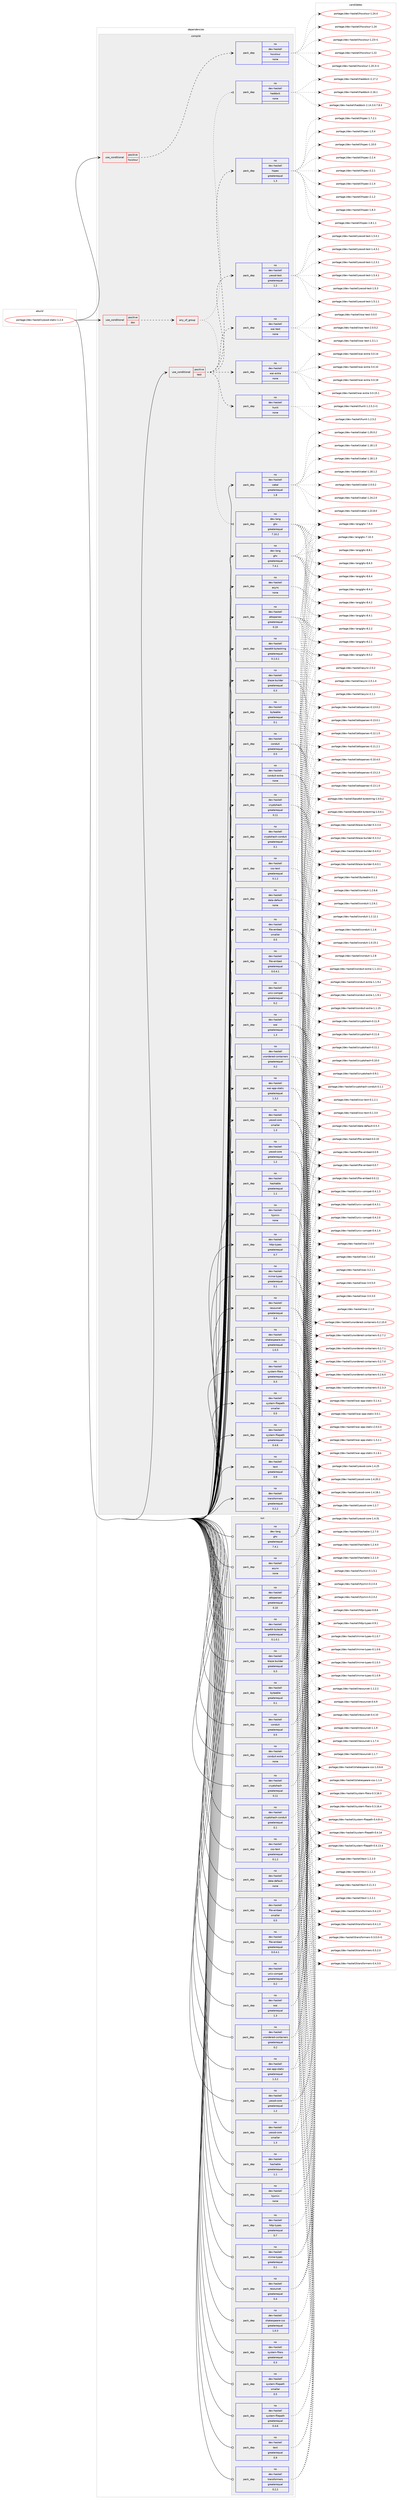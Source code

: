 digraph prolog {

# *************
# Graph options
# *************

newrank=true;
concentrate=true;
compound=true;
graph [rankdir=LR,fontname=Helvetica,fontsize=10,ranksep=1.5];#, ranksep=2.5, nodesep=0.2];
edge  [arrowhead=vee];
node  [fontname=Helvetica,fontsize=10];

# **********
# The ebuild
# **********

subgraph cluster_leftcol {
color=gray;
label=<<i>ebuild</i>>;
id [label="portage://dev-haskell/yesod-static-1.2.4", color=red, width=4, href="../dev-haskell/yesod-static-1.2.4.svg"];
}

# ****************
# The dependencies
# ****************

subgraph cluster_midcol {
color=gray;
label=<<i>dependencies</i>>;
subgraph cluster_compile {
fillcolor="#eeeeee";
style=filled;
label=<<i>compile</i>>;
subgraph cond130755 {
dependency535362 [label=<<TABLE BORDER="0" CELLBORDER="1" CELLSPACING="0" CELLPADDING="4"><TR><TD ROWSPAN="3" CELLPADDING="10">use_conditional</TD></TR><TR><TD>positive</TD></TR><TR><TD>doc</TD></TR></TABLE>>, shape=none, color=red];
subgraph any5406 {
dependency535363 [label=<<TABLE BORDER="0" CELLBORDER="1" CELLSPACING="0" CELLPADDING="4"><TR><TD CELLPADDING="10">any_of_group</TD></TR></TABLE>>, shape=none, color=red];subgraph pack398964 {
dependency535364 [label=<<TABLE BORDER="0" CELLBORDER="1" CELLSPACING="0" CELLPADDING="4" WIDTH="220"><TR><TD ROWSPAN="6" CELLPADDING="30">pack_dep</TD></TR><TR><TD WIDTH="110">no</TD></TR><TR><TD>dev-haskell</TD></TR><TR><TD>haddock</TD></TR><TR><TD>none</TD></TR><TR><TD></TD></TR></TABLE>>, shape=none, color=blue];
}
dependency535363:e -> dependency535364:w [weight=20,style="dotted",arrowhead="oinv"];
subgraph pack398965 {
dependency535365 [label=<<TABLE BORDER="0" CELLBORDER="1" CELLSPACING="0" CELLPADDING="4" WIDTH="220"><TR><TD ROWSPAN="6" CELLPADDING="30">pack_dep</TD></TR><TR><TD WIDTH="110">no</TD></TR><TR><TD>dev-lang</TD></TR><TR><TD>ghc</TD></TR><TR><TD>greaterequal</TD></TR><TR><TD>7.10.2</TD></TR></TABLE>>, shape=none, color=blue];
}
dependency535363:e -> dependency535365:w [weight=20,style="dotted",arrowhead="oinv"];
}
dependency535362:e -> dependency535363:w [weight=20,style="dashed",arrowhead="vee"];
}
id:e -> dependency535362:w [weight=20,style="solid",arrowhead="vee"];
subgraph cond130756 {
dependency535366 [label=<<TABLE BORDER="0" CELLBORDER="1" CELLSPACING="0" CELLPADDING="4"><TR><TD ROWSPAN="3" CELLPADDING="10">use_conditional</TD></TR><TR><TD>positive</TD></TR><TR><TD>hscolour</TD></TR></TABLE>>, shape=none, color=red];
subgraph pack398966 {
dependency535367 [label=<<TABLE BORDER="0" CELLBORDER="1" CELLSPACING="0" CELLPADDING="4" WIDTH="220"><TR><TD ROWSPAN="6" CELLPADDING="30">pack_dep</TD></TR><TR><TD WIDTH="110">no</TD></TR><TR><TD>dev-haskell</TD></TR><TR><TD>hscolour</TD></TR><TR><TD>none</TD></TR><TR><TD></TD></TR></TABLE>>, shape=none, color=blue];
}
dependency535366:e -> dependency535367:w [weight=20,style="dashed",arrowhead="vee"];
}
id:e -> dependency535366:w [weight=20,style="solid",arrowhead="vee"];
subgraph cond130757 {
dependency535368 [label=<<TABLE BORDER="0" CELLBORDER="1" CELLSPACING="0" CELLPADDING="4"><TR><TD ROWSPAN="3" CELLPADDING="10">use_conditional</TD></TR><TR><TD>positive</TD></TR><TR><TD>test</TD></TR></TABLE>>, shape=none, color=red];
subgraph pack398967 {
dependency535369 [label=<<TABLE BORDER="0" CELLBORDER="1" CELLSPACING="0" CELLPADDING="4" WIDTH="220"><TR><TD ROWSPAN="6" CELLPADDING="30">pack_dep</TD></TR><TR><TD WIDTH="110">no</TD></TR><TR><TD>dev-haskell</TD></TR><TR><TD>hspec</TD></TR><TR><TD>greaterequal</TD></TR><TR><TD>1.3</TD></TR></TABLE>>, shape=none, color=blue];
}
dependency535368:e -> dependency535369:w [weight=20,style="dashed",arrowhead="vee"];
subgraph pack398968 {
dependency535370 [label=<<TABLE BORDER="0" CELLBORDER="1" CELLSPACING="0" CELLPADDING="4" WIDTH="220"><TR><TD ROWSPAN="6" CELLPADDING="30">pack_dep</TD></TR><TR><TD WIDTH="110">no</TD></TR><TR><TD>dev-haskell</TD></TR><TR><TD>hunit</TD></TR><TR><TD>none</TD></TR><TR><TD></TD></TR></TABLE>>, shape=none, color=blue];
}
dependency535368:e -> dependency535370:w [weight=20,style="dashed",arrowhead="vee"];
subgraph pack398969 {
dependency535371 [label=<<TABLE BORDER="0" CELLBORDER="1" CELLSPACING="0" CELLPADDING="4" WIDTH="220"><TR><TD ROWSPAN="6" CELLPADDING="30">pack_dep</TD></TR><TR><TD WIDTH="110">no</TD></TR><TR><TD>dev-haskell</TD></TR><TR><TD>wai-extra</TD></TR><TR><TD>none</TD></TR><TR><TD></TD></TR></TABLE>>, shape=none, color=blue];
}
dependency535368:e -> dependency535371:w [weight=20,style="dashed",arrowhead="vee"];
subgraph pack398970 {
dependency535372 [label=<<TABLE BORDER="0" CELLBORDER="1" CELLSPACING="0" CELLPADDING="4" WIDTH="220"><TR><TD ROWSPAN="6" CELLPADDING="30">pack_dep</TD></TR><TR><TD WIDTH="110">no</TD></TR><TR><TD>dev-haskell</TD></TR><TR><TD>wai-test</TD></TR><TR><TD>none</TD></TR><TR><TD></TD></TR></TABLE>>, shape=none, color=blue];
}
dependency535368:e -> dependency535372:w [weight=20,style="dashed",arrowhead="vee"];
subgraph pack398971 {
dependency535373 [label=<<TABLE BORDER="0" CELLBORDER="1" CELLSPACING="0" CELLPADDING="4" WIDTH="220"><TR><TD ROWSPAN="6" CELLPADDING="30">pack_dep</TD></TR><TR><TD WIDTH="110">no</TD></TR><TR><TD>dev-haskell</TD></TR><TR><TD>yesod-test</TD></TR><TR><TD>greaterequal</TD></TR><TR><TD>1.2</TD></TR></TABLE>>, shape=none, color=blue];
}
dependency535368:e -> dependency535373:w [weight=20,style="dashed",arrowhead="vee"];
}
id:e -> dependency535368:w [weight=20,style="solid",arrowhead="vee"];
subgraph pack398972 {
dependency535374 [label=<<TABLE BORDER="0" CELLBORDER="1" CELLSPACING="0" CELLPADDING="4" WIDTH="220"><TR><TD ROWSPAN="6" CELLPADDING="30">pack_dep</TD></TR><TR><TD WIDTH="110">no</TD></TR><TR><TD>dev-haskell</TD></TR><TR><TD>async</TD></TR><TR><TD>none</TD></TR><TR><TD></TD></TR></TABLE>>, shape=none, color=blue];
}
id:e -> dependency535374:w [weight=20,style="solid",arrowhead="vee"];
subgraph pack398973 {
dependency535375 [label=<<TABLE BORDER="0" CELLBORDER="1" CELLSPACING="0" CELLPADDING="4" WIDTH="220"><TR><TD ROWSPAN="6" CELLPADDING="30">pack_dep</TD></TR><TR><TD WIDTH="110">no</TD></TR><TR><TD>dev-haskell</TD></TR><TR><TD>attoparsec</TD></TR><TR><TD>greaterequal</TD></TR><TR><TD>0.10</TD></TR></TABLE>>, shape=none, color=blue];
}
id:e -> dependency535375:w [weight=20,style="solid",arrowhead="vee"];
subgraph pack398974 {
dependency535376 [label=<<TABLE BORDER="0" CELLBORDER="1" CELLSPACING="0" CELLPADDING="4" WIDTH="220"><TR><TD ROWSPAN="6" CELLPADDING="30">pack_dep</TD></TR><TR><TD WIDTH="110">no</TD></TR><TR><TD>dev-haskell</TD></TR><TR><TD>base64-bytestring</TD></TR><TR><TD>greaterequal</TD></TR><TR><TD>0.1.0.1</TD></TR></TABLE>>, shape=none, color=blue];
}
id:e -> dependency535376:w [weight=20,style="solid",arrowhead="vee"];
subgraph pack398975 {
dependency535377 [label=<<TABLE BORDER="0" CELLBORDER="1" CELLSPACING="0" CELLPADDING="4" WIDTH="220"><TR><TD ROWSPAN="6" CELLPADDING="30">pack_dep</TD></TR><TR><TD WIDTH="110">no</TD></TR><TR><TD>dev-haskell</TD></TR><TR><TD>blaze-builder</TD></TR><TR><TD>greaterequal</TD></TR><TR><TD>0.3</TD></TR></TABLE>>, shape=none, color=blue];
}
id:e -> dependency535377:w [weight=20,style="solid",arrowhead="vee"];
subgraph pack398976 {
dependency535378 [label=<<TABLE BORDER="0" CELLBORDER="1" CELLSPACING="0" CELLPADDING="4" WIDTH="220"><TR><TD ROWSPAN="6" CELLPADDING="30">pack_dep</TD></TR><TR><TD WIDTH="110">no</TD></TR><TR><TD>dev-haskell</TD></TR><TR><TD>byteable</TD></TR><TR><TD>greaterequal</TD></TR><TR><TD>0.1</TD></TR></TABLE>>, shape=none, color=blue];
}
id:e -> dependency535378:w [weight=20,style="solid",arrowhead="vee"];
subgraph pack398977 {
dependency535379 [label=<<TABLE BORDER="0" CELLBORDER="1" CELLSPACING="0" CELLPADDING="4" WIDTH="220"><TR><TD ROWSPAN="6" CELLPADDING="30">pack_dep</TD></TR><TR><TD WIDTH="110">no</TD></TR><TR><TD>dev-haskell</TD></TR><TR><TD>cabal</TD></TR><TR><TD>greaterequal</TD></TR><TR><TD>1.8</TD></TR></TABLE>>, shape=none, color=blue];
}
id:e -> dependency535379:w [weight=20,style="solid",arrowhead="vee"];
subgraph pack398978 {
dependency535380 [label=<<TABLE BORDER="0" CELLBORDER="1" CELLSPACING="0" CELLPADDING="4" WIDTH="220"><TR><TD ROWSPAN="6" CELLPADDING="30">pack_dep</TD></TR><TR><TD WIDTH="110">no</TD></TR><TR><TD>dev-haskell</TD></TR><TR><TD>conduit</TD></TR><TR><TD>greaterequal</TD></TR><TR><TD>0.5</TD></TR></TABLE>>, shape=none, color=blue];
}
id:e -> dependency535380:w [weight=20,style="solid",arrowhead="vee"];
subgraph pack398979 {
dependency535381 [label=<<TABLE BORDER="0" CELLBORDER="1" CELLSPACING="0" CELLPADDING="4" WIDTH="220"><TR><TD ROWSPAN="6" CELLPADDING="30">pack_dep</TD></TR><TR><TD WIDTH="110">no</TD></TR><TR><TD>dev-haskell</TD></TR><TR><TD>conduit-extra</TD></TR><TR><TD>none</TD></TR><TR><TD></TD></TR></TABLE>>, shape=none, color=blue];
}
id:e -> dependency535381:w [weight=20,style="solid",arrowhead="vee"];
subgraph pack398980 {
dependency535382 [label=<<TABLE BORDER="0" CELLBORDER="1" CELLSPACING="0" CELLPADDING="4" WIDTH="220"><TR><TD ROWSPAN="6" CELLPADDING="30">pack_dep</TD></TR><TR><TD WIDTH="110">no</TD></TR><TR><TD>dev-haskell</TD></TR><TR><TD>cryptohash</TD></TR><TR><TD>greaterequal</TD></TR><TR><TD>0.11</TD></TR></TABLE>>, shape=none, color=blue];
}
id:e -> dependency535382:w [weight=20,style="solid",arrowhead="vee"];
subgraph pack398981 {
dependency535383 [label=<<TABLE BORDER="0" CELLBORDER="1" CELLSPACING="0" CELLPADDING="4" WIDTH="220"><TR><TD ROWSPAN="6" CELLPADDING="30">pack_dep</TD></TR><TR><TD WIDTH="110">no</TD></TR><TR><TD>dev-haskell</TD></TR><TR><TD>cryptohash-conduit</TD></TR><TR><TD>greaterequal</TD></TR><TR><TD>0.1</TD></TR></TABLE>>, shape=none, color=blue];
}
id:e -> dependency535383:w [weight=20,style="solid",arrowhead="vee"];
subgraph pack398982 {
dependency535384 [label=<<TABLE BORDER="0" CELLBORDER="1" CELLSPACING="0" CELLPADDING="4" WIDTH="220"><TR><TD ROWSPAN="6" CELLPADDING="30">pack_dep</TD></TR><TR><TD WIDTH="110">no</TD></TR><TR><TD>dev-haskell</TD></TR><TR><TD>css-text</TD></TR><TR><TD>greaterequal</TD></TR><TR><TD>0.1.2</TD></TR></TABLE>>, shape=none, color=blue];
}
id:e -> dependency535384:w [weight=20,style="solid",arrowhead="vee"];
subgraph pack398983 {
dependency535385 [label=<<TABLE BORDER="0" CELLBORDER="1" CELLSPACING="0" CELLPADDING="4" WIDTH="220"><TR><TD ROWSPAN="6" CELLPADDING="30">pack_dep</TD></TR><TR><TD WIDTH="110">no</TD></TR><TR><TD>dev-haskell</TD></TR><TR><TD>data-default</TD></TR><TR><TD>none</TD></TR><TR><TD></TD></TR></TABLE>>, shape=none, color=blue];
}
id:e -> dependency535385:w [weight=20,style="solid",arrowhead="vee"];
subgraph pack398984 {
dependency535386 [label=<<TABLE BORDER="0" CELLBORDER="1" CELLSPACING="0" CELLPADDING="4" WIDTH="220"><TR><TD ROWSPAN="6" CELLPADDING="30">pack_dep</TD></TR><TR><TD WIDTH="110">no</TD></TR><TR><TD>dev-haskell</TD></TR><TR><TD>file-embed</TD></TR><TR><TD>greaterequal</TD></TR><TR><TD>0.0.4.1</TD></TR></TABLE>>, shape=none, color=blue];
}
id:e -> dependency535386:w [weight=20,style="solid",arrowhead="vee"];
subgraph pack398985 {
dependency535387 [label=<<TABLE BORDER="0" CELLBORDER="1" CELLSPACING="0" CELLPADDING="4" WIDTH="220"><TR><TD ROWSPAN="6" CELLPADDING="30">pack_dep</TD></TR><TR><TD WIDTH="110">no</TD></TR><TR><TD>dev-haskell</TD></TR><TR><TD>file-embed</TD></TR><TR><TD>smaller</TD></TR><TR><TD>0.5</TD></TR></TABLE>>, shape=none, color=blue];
}
id:e -> dependency535387:w [weight=20,style="solid",arrowhead="vee"];
subgraph pack398986 {
dependency535388 [label=<<TABLE BORDER="0" CELLBORDER="1" CELLSPACING="0" CELLPADDING="4" WIDTH="220"><TR><TD ROWSPAN="6" CELLPADDING="30">pack_dep</TD></TR><TR><TD WIDTH="110">no</TD></TR><TR><TD>dev-haskell</TD></TR><TR><TD>hashable</TD></TR><TR><TD>greaterequal</TD></TR><TR><TD>1.1</TD></TR></TABLE>>, shape=none, color=blue];
}
id:e -> dependency535388:w [weight=20,style="solid",arrowhead="vee"];
subgraph pack398987 {
dependency535389 [label=<<TABLE BORDER="0" CELLBORDER="1" CELLSPACING="0" CELLPADDING="4" WIDTH="220"><TR><TD ROWSPAN="6" CELLPADDING="30">pack_dep</TD></TR><TR><TD WIDTH="110">no</TD></TR><TR><TD>dev-haskell</TD></TR><TR><TD>hjsmin</TD></TR><TR><TD>none</TD></TR><TR><TD></TD></TR></TABLE>>, shape=none, color=blue];
}
id:e -> dependency535389:w [weight=20,style="solid",arrowhead="vee"];
subgraph pack398988 {
dependency535390 [label=<<TABLE BORDER="0" CELLBORDER="1" CELLSPACING="0" CELLPADDING="4" WIDTH="220"><TR><TD ROWSPAN="6" CELLPADDING="30">pack_dep</TD></TR><TR><TD WIDTH="110">no</TD></TR><TR><TD>dev-haskell</TD></TR><TR><TD>http-types</TD></TR><TR><TD>greaterequal</TD></TR><TR><TD>0.7</TD></TR></TABLE>>, shape=none, color=blue];
}
id:e -> dependency535390:w [weight=20,style="solid",arrowhead="vee"];
subgraph pack398989 {
dependency535391 [label=<<TABLE BORDER="0" CELLBORDER="1" CELLSPACING="0" CELLPADDING="4" WIDTH="220"><TR><TD ROWSPAN="6" CELLPADDING="30">pack_dep</TD></TR><TR><TD WIDTH="110">no</TD></TR><TR><TD>dev-haskell</TD></TR><TR><TD>mime-types</TD></TR><TR><TD>greaterequal</TD></TR><TR><TD>0.1</TD></TR></TABLE>>, shape=none, color=blue];
}
id:e -> dependency535391:w [weight=20,style="solid",arrowhead="vee"];
subgraph pack398990 {
dependency535392 [label=<<TABLE BORDER="0" CELLBORDER="1" CELLSPACING="0" CELLPADDING="4" WIDTH="220"><TR><TD ROWSPAN="6" CELLPADDING="30">pack_dep</TD></TR><TR><TD WIDTH="110">no</TD></TR><TR><TD>dev-haskell</TD></TR><TR><TD>resourcet</TD></TR><TR><TD>greaterequal</TD></TR><TR><TD>0.4</TD></TR></TABLE>>, shape=none, color=blue];
}
id:e -> dependency535392:w [weight=20,style="solid",arrowhead="vee"];
subgraph pack398991 {
dependency535393 [label=<<TABLE BORDER="0" CELLBORDER="1" CELLSPACING="0" CELLPADDING="4" WIDTH="220"><TR><TD ROWSPAN="6" CELLPADDING="30">pack_dep</TD></TR><TR><TD WIDTH="110">no</TD></TR><TR><TD>dev-haskell</TD></TR><TR><TD>shakespeare-css</TD></TR><TR><TD>greaterequal</TD></TR><TR><TD>1.0.3</TD></TR></TABLE>>, shape=none, color=blue];
}
id:e -> dependency535393:w [weight=20,style="solid",arrowhead="vee"];
subgraph pack398992 {
dependency535394 [label=<<TABLE BORDER="0" CELLBORDER="1" CELLSPACING="0" CELLPADDING="4" WIDTH="220"><TR><TD ROWSPAN="6" CELLPADDING="30">pack_dep</TD></TR><TR><TD WIDTH="110">no</TD></TR><TR><TD>dev-haskell</TD></TR><TR><TD>system-fileio</TD></TR><TR><TD>greaterequal</TD></TR><TR><TD>0.3</TD></TR></TABLE>>, shape=none, color=blue];
}
id:e -> dependency535394:w [weight=20,style="solid",arrowhead="vee"];
subgraph pack398993 {
dependency535395 [label=<<TABLE BORDER="0" CELLBORDER="1" CELLSPACING="0" CELLPADDING="4" WIDTH="220"><TR><TD ROWSPAN="6" CELLPADDING="30">pack_dep</TD></TR><TR><TD WIDTH="110">no</TD></TR><TR><TD>dev-haskell</TD></TR><TR><TD>system-filepath</TD></TR><TR><TD>greaterequal</TD></TR><TR><TD>0.4.6</TD></TR></TABLE>>, shape=none, color=blue];
}
id:e -> dependency535395:w [weight=20,style="solid",arrowhead="vee"];
subgraph pack398994 {
dependency535396 [label=<<TABLE BORDER="0" CELLBORDER="1" CELLSPACING="0" CELLPADDING="4" WIDTH="220"><TR><TD ROWSPAN="6" CELLPADDING="30">pack_dep</TD></TR><TR><TD WIDTH="110">no</TD></TR><TR><TD>dev-haskell</TD></TR><TR><TD>system-filepath</TD></TR><TR><TD>smaller</TD></TR><TR><TD>0.5</TD></TR></TABLE>>, shape=none, color=blue];
}
id:e -> dependency535396:w [weight=20,style="solid",arrowhead="vee"];
subgraph pack398995 {
dependency535397 [label=<<TABLE BORDER="0" CELLBORDER="1" CELLSPACING="0" CELLPADDING="4" WIDTH="220"><TR><TD ROWSPAN="6" CELLPADDING="30">pack_dep</TD></TR><TR><TD WIDTH="110">no</TD></TR><TR><TD>dev-haskell</TD></TR><TR><TD>text</TD></TR><TR><TD>greaterequal</TD></TR><TR><TD>0.9</TD></TR></TABLE>>, shape=none, color=blue];
}
id:e -> dependency535397:w [weight=20,style="solid",arrowhead="vee"];
subgraph pack398996 {
dependency535398 [label=<<TABLE BORDER="0" CELLBORDER="1" CELLSPACING="0" CELLPADDING="4" WIDTH="220"><TR><TD ROWSPAN="6" CELLPADDING="30">pack_dep</TD></TR><TR><TD WIDTH="110">no</TD></TR><TR><TD>dev-haskell</TD></TR><TR><TD>transformers</TD></TR><TR><TD>greaterequal</TD></TR><TR><TD>0.2.2</TD></TR></TABLE>>, shape=none, color=blue];
}
id:e -> dependency535398:w [weight=20,style="solid",arrowhead="vee"];
subgraph pack398997 {
dependency535399 [label=<<TABLE BORDER="0" CELLBORDER="1" CELLSPACING="0" CELLPADDING="4" WIDTH="220"><TR><TD ROWSPAN="6" CELLPADDING="30">pack_dep</TD></TR><TR><TD WIDTH="110">no</TD></TR><TR><TD>dev-haskell</TD></TR><TR><TD>unix-compat</TD></TR><TR><TD>greaterequal</TD></TR><TR><TD>0.2</TD></TR></TABLE>>, shape=none, color=blue];
}
id:e -> dependency535399:w [weight=20,style="solid",arrowhead="vee"];
subgraph pack398998 {
dependency535400 [label=<<TABLE BORDER="0" CELLBORDER="1" CELLSPACING="0" CELLPADDING="4" WIDTH="220"><TR><TD ROWSPAN="6" CELLPADDING="30">pack_dep</TD></TR><TR><TD WIDTH="110">no</TD></TR><TR><TD>dev-haskell</TD></TR><TR><TD>unordered-containers</TD></TR><TR><TD>greaterequal</TD></TR><TR><TD>0.2</TD></TR></TABLE>>, shape=none, color=blue];
}
id:e -> dependency535400:w [weight=20,style="solid",arrowhead="vee"];
subgraph pack398999 {
dependency535401 [label=<<TABLE BORDER="0" CELLBORDER="1" CELLSPACING="0" CELLPADDING="4" WIDTH="220"><TR><TD ROWSPAN="6" CELLPADDING="30">pack_dep</TD></TR><TR><TD WIDTH="110">no</TD></TR><TR><TD>dev-haskell</TD></TR><TR><TD>wai</TD></TR><TR><TD>greaterequal</TD></TR><TR><TD>1.3</TD></TR></TABLE>>, shape=none, color=blue];
}
id:e -> dependency535401:w [weight=20,style="solid",arrowhead="vee"];
subgraph pack399000 {
dependency535402 [label=<<TABLE BORDER="0" CELLBORDER="1" CELLSPACING="0" CELLPADDING="4" WIDTH="220"><TR><TD ROWSPAN="6" CELLPADDING="30">pack_dep</TD></TR><TR><TD WIDTH="110">no</TD></TR><TR><TD>dev-haskell</TD></TR><TR><TD>wai-app-static</TD></TR><TR><TD>greaterequal</TD></TR><TR><TD>1.3.2</TD></TR></TABLE>>, shape=none, color=blue];
}
id:e -> dependency535402:w [weight=20,style="solid",arrowhead="vee"];
subgraph pack399001 {
dependency535403 [label=<<TABLE BORDER="0" CELLBORDER="1" CELLSPACING="0" CELLPADDING="4" WIDTH="220"><TR><TD ROWSPAN="6" CELLPADDING="30">pack_dep</TD></TR><TR><TD WIDTH="110">no</TD></TR><TR><TD>dev-haskell</TD></TR><TR><TD>yesod-core</TD></TR><TR><TD>greaterequal</TD></TR><TR><TD>1.2</TD></TR></TABLE>>, shape=none, color=blue];
}
id:e -> dependency535403:w [weight=20,style="solid",arrowhead="vee"];
subgraph pack399002 {
dependency535404 [label=<<TABLE BORDER="0" CELLBORDER="1" CELLSPACING="0" CELLPADDING="4" WIDTH="220"><TR><TD ROWSPAN="6" CELLPADDING="30">pack_dep</TD></TR><TR><TD WIDTH="110">no</TD></TR><TR><TD>dev-haskell</TD></TR><TR><TD>yesod-core</TD></TR><TR><TD>smaller</TD></TR><TR><TD>1.3</TD></TR></TABLE>>, shape=none, color=blue];
}
id:e -> dependency535404:w [weight=20,style="solid",arrowhead="vee"];
subgraph pack399003 {
dependency535405 [label=<<TABLE BORDER="0" CELLBORDER="1" CELLSPACING="0" CELLPADDING="4" WIDTH="220"><TR><TD ROWSPAN="6" CELLPADDING="30">pack_dep</TD></TR><TR><TD WIDTH="110">no</TD></TR><TR><TD>dev-lang</TD></TR><TR><TD>ghc</TD></TR><TR><TD>greaterequal</TD></TR><TR><TD>7.4.1</TD></TR></TABLE>>, shape=none, color=blue];
}
id:e -> dependency535405:w [weight=20,style="solid",arrowhead="vee"];
}
subgraph cluster_compileandrun {
fillcolor="#eeeeee";
style=filled;
label=<<i>compile and run</i>>;
}
subgraph cluster_run {
fillcolor="#eeeeee";
style=filled;
label=<<i>run</i>>;
subgraph pack399004 {
dependency535406 [label=<<TABLE BORDER="0" CELLBORDER="1" CELLSPACING="0" CELLPADDING="4" WIDTH="220"><TR><TD ROWSPAN="6" CELLPADDING="30">pack_dep</TD></TR><TR><TD WIDTH="110">no</TD></TR><TR><TD>dev-haskell</TD></TR><TR><TD>async</TD></TR><TR><TD>none</TD></TR><TR><TD></TD></TR></TABLE>>, shape=none, color=blue];
}
id:e -> dependency535406:w [weight=20,style="solid",arrowhead="odot"];
subgraph pack399005 {
dependency535407 [label=<<TABLE BORDER="0" CELLBORDER="1" CELLSPACING="0" CELLPADDING="4" WIDTH="220"><TR><TD ROWSPAN="6" CELLPADDING="30">pack_dep</TD></TR><TR><TD WIDTH="110">no</TD></TR><TR><TD>dev-haskell</TD></TR><TR><TD>attoparsec</TD></TR><TR><TD>greaterequal</TD></TR><TR><TD>0.10</TD></TR></TABLE>>, shape=none, color=blue];
}
id:e -> dependency535407:w [weight=20,style="solid",arrowhead="odot"];
subgraph pack399006 {
dependency535408 [label=<<TABLE BORDER="0" CELLBORDER="1" CELLSPACING="0" CELLPADDING="4" WIDTH="220"><TR><TD ROWSPAN="6" CELLPADDING="30">pack_dep</TD></TR><TR><TD WIDTH="110">no</TD></TR><TR><TD>dev-haskell</TD></TR><TR><TD>base64-bytestring</TD></TR><TR><TD>greaterequal</TD></TR><TR><TD>0.1.0.1</TD></TR></TABLE>>, shape=none, color=blue];
}
id:e -> dependency535408:w [weight=20,style="solid",arrowhead="odot"];
subgraph pack399007 {
dependency535409 [label=<<TABLE BORDER="0" CELLBORDER="1" CELLSPACING="0" CELLPADDING="4" WIDTH="220"><TR><TD ROWSPAN="6" CELLPADDING="30">pack_dep</TD></TR><TR><TD WIDTH="110">no</TD></TR><TR><TD>dev-haskell</TD></TR><TR><TD>blaze-builder</TD></TR><TR><TD>greaterequal</TD></TR><TR><TD>0.3</TD></TR></TABLE>>, shape=none, color=blue];
}
id:e -> dependency535409:w [weight=20,style="solid",arrowhead="odot"];
subgraph pack399008 {
dependency535410 [label=<<TABLE BORDER="0" CELLBORDER="1" CELLSPACING="0" CELLPADDING="4" WIDTH="220"><TR><TD ROWSPAN="6" CELLPADDING="30">pack_dep</TD></TR><TR><TD WIDTH="110">no</TD></TR><TR><TD>dev-haskell</TD></TR><TR><TD>byteable</TD></TR><TR><TD>greaterequal</TD></TR><TR><TD>0.1</TD></TR></TABLE>>, shape=none, color=blue];
}
id:e -> dependency535410:w [weight=20,style="solid",arrowhead="odot"];
subgraph pack399009 {
dependency535411 [label=<<TABLE BORDER="0" CELLBORDER="1" CELLSPACING="0" CELLPADDING="4" WIDTH="220"><TR><TD ROWSPAN="6" CELLPADDING="30">pack_dep</TD></TR><TR><TD WIDTH="110">no</TD></TR><TR><TD>dev-haskell</TD></TR><TR><TD>conduit</TD></TR><TR><TD>greaterequal</TD></TR><TR><TD>0.5</TD></TR></TABLE>>, shape=none, color=blue];
}
id:e -> dependency535411:w [weight=20,style="solid",arrowhead="odot"];
subgraph pack399010 {
dependency535412 [label=<<TABLE BORDER="0" CELLBORDER="1" CELLSPACING="0" CELLPADDING="4" WIDTH="220"><TR><TD ROWSPAN="6" CELLPADDING="30">pack_dep</TD></TR><TR><TD WIDTH="110">no</TD></TR><TR><TD>dev-haskell</TD></TR><TR><TD>conduit-extra</TD></TR><TR><TD>none</TD></TR><TR><TD></TD></TR></TABLE>>, shape=none, color=blue];
}
id:e -> dependency535412:w [weight=20,style="solid",arrowhead="odot"];
subgraph pack399011 {
dependency535413 [label=<<TABLE BORDER="0" CELLBORDER="1" CELLSPACING="0" CELLPADDING="4" WIDTH="220"><TR><TD ROWSPAN="6" CELLPADDING="30">pack_dep</TD></TR><TR><TD WIDTH="110">no</TD></TR><TR><TD>dev-haskell</TD></TR><TR><TD>cryptohash</TD></TR><TR><TD>greaterequal</TD></TR><TR><TD>0.11</TD></TR></TABLE>>, shape=none, color=blue];
}
id:e -> dependency535413:w [weight=20,style="solid",arrowhead="odot"];
subgraph pack399012 {
dependency535414 [label=<<TABLE BORDER="0" CELLBORDER="1" CELLSPACING="0" CELLPADDING="4" WIDTH="220"><TR><TD ROWSPAN="6" CELLPADDING="30">pack_dep</TD></TR><TR><TD WIDTH="110">no</TD></TR><TR><TD>dev-haskell</TD></TR><TR><TD>cryptohash-conduit</TD></TR><TR><TD>greaterequal</TD></TR><TR><TD>0.1</TD></TR></TABLE>>, shape=none, color=blue];
}
id:e -> dependency535414:w [weight=20,style="solid",arrowhead="odot"];
subgraph pack399013 {
dependency535415 [label=<<TABLE BORDER="0" CELLBORDER="1" CELLSPACING="0" CELLPADDING="4" WIDTH="220"><TR><TD ROWSPAN="6" CELLPADDING="30">pack_dep</TD></TR><TR><TD WIDTH="110">no</TD></TR><TR><TD>dev-haskell</TD></TR><TR><TD>css-text</TD></TR><TR><TD>greaterequal</TD></TR><TR><TD>0.1.2</TD></TR></TABLE>>, shape=none, color=blue];
}
id:e -> dependency535415:w [weight=20,style="solid",arrowhead="odot"];
subgraph pack399014 {
dependency535416 [label=<<TABLE BORDER="0" CELLBORDER="1" CELLSPACING="0" CELLPADDING="4" WIDTH="220"><TR><TD ROWSPAN="6" CELLPADDING="30">pack_dep</TD></TR><TR><TD WIDTH="110">no</TD></TR><TR><TD>dev-haskell</TD></TR><TR><TD>data-default</TD></TR><TR><TD>none</TD></TR><TR><TD></TD></TR></TABLE>>, shape=none, color=blue];
}
id:e -> dependency535416:w [weight=20,style="solid",arrowhead="odot"];
subgraph pack399015 {
dependency535417 [label=<<TABLE BORDER="0" CELLBORDER="1" CELLSPACING="0" CELLPADDING="4" WIDTH="220"><TR><TD ROWSPAN="6" CELLPADDING="30">pack_dep</TD></TR><TR><TD WIDTH="110">no</TD></TR><TR><TD>dev-haskell</TD></TR><TR><TD>file-embed</TD></TR><TR><TD>greaterequal</TD></TR><TR><TD>0.0.4.1</TD></TR></TABLE>>, shape=none, color=blue];
}
id:e -> dependency535417:w [weight=20,style="solid",arrowhead="odot"];
subgraph pack399016 {
dependency535418 [label=<<TABLE BORDER="0" CELLBORDER="1" CELLSPACING="0" CELLPADDING="4" WIDTH="220"><TR><TD ROWSPAN="6" CELLPADDING="30">pack_dep</TD></TR><TR><TD WIDTH="110">no</TD></TR><TR><TD>dev-haskell</TD></TR><TR><TD>file-embed</TD></TR><TR><TD>smaller</TD></TR><TR><TD>0.5</TD></TR></TABLE>>, shape=none, color=blue];
}
id:e -> dependency535418:w [weight=20,style="solid",arrowhead="odot"];
subgraph pack399017 {
dependency535419 [label=<<TABLE BORDER="0" CELLBORDER="1" CELLSPACING="0" CELLPADDING="4" WIDTH="220"><TR><TD ROWSPAN="6" CELLPADDING="30">pack_dep</TD></TR><TR><TD WIDTH="110">no</TD></TR><TR><TD>dev-haskell</TD></TR><TR><TD>hashable</TD></TR><TR><TD>greaterequal</TD></TR><TR><TD>1.1</TD></TR></TABLE>>, shape=none, color=blue];
}
id:e -> dependency535419:w [weight=20,style="solid",arrowhead="odot"];
subgraph pack399018 {
dependency535420 [label=<<TABLE BORDER="0" CELLBORDER="1" CELLSPACING="0" CELLPADDING="4" WIDTH="220"><TR><TD ROWSPAN="6" CELLPADDING="30">pack_dep</TD></TR><TR><TD WIDTH="110">no</TD></TR><TR><TD>dev-haskell</TD></TR><TR><TD>hjsmin</TD></TR><TR><TD>none</TD></TR><TR><TD></TD></TR></TABLE>>, shape=none, color=blue];
}
id:e -> dependency535420:w [weight=20,style="solid",arrowhead="odot"];
subgraph pack399019 {
dependency535421 [label=<<TABLE BORDER="0" CELLBORDER="1" CELLSPACING="0" CELLPADDING="4" WIDTH="220"><TR><TD ROWSPAN="6" CELLPADDING="30">pack_dep</TD></TR><TR><TD WIDTH="110">no</TD></TR><TR><TD>dev-haskell</TD></TR><TR><TD>http-types</TD></TR><TR><TD>greaterequal</TD></TR><TR><TD>0.7</TD></TR></TABLE>>, shape=none, color=blue];
}
id:e -> dependency535421:w [weight=20,style="solid",arrowhead="odot"];
subgraph pack399020 {
dependency535422 [label=<<TABLE BORDER="0" CELLBORDER="1" CELLSPACING="0" CELLPADDING="4" WIDTH="220"><TR><TD ROWSPAN="6" CELLPADDING="30">pack_dep</TD></TR><TR><TD WIDTH="110">no</TD></TR><TR><TD>dev-haskell</TD></TR><TR><TD>mime-types</TD></TR><TR><TD>greaterequal</TD></TR><TR><TD>0.1</TD></TR></TABLE>>, shape=none, color=blue];
}
id:e -> dependency535422:w [weight=20,style="solid",arrowhead="odot"];
subgraph pack399021 {
dependency535423 [label=<<TABLE BORDER="0" CELLBORDER="1" CELLSPACING="0" CELLPADDING="4" WIDTH="220"><TR><TD ROWSPAN="6" CELLPADDING="30">pack_dep</TD></TR><TR><TD WIDTH="110">no</TD></TR><TR><TD>dev-haskell</TD></TR><TR><TD>resourcet</TD></TR><TR><TD>greaterequal</TD></TR><TR><TD>0.4</TD></TR></TABLE>>, shape=none, color=blue];
}
id:e -> dependency535423:w [weight=20,style="solid",arrowhead="odot"];
subgraph pack399022 {
dependency535424 [label=<<TABLE BORDER="0" CELLBORDER="1" CELLSPACING="0" CELLPADDING="4" WIDTH="220"><TR><TD ROWSPAN="6" CELLPADDING="30">pack_dep</TD></TR><TR><TD WIDTH="110">no</TD></TR><TR><TD>dev-haskell</TD></TR><TR><TD>shakespeare-css</TD></TR><TR><TD>greaterequal</TD></TR><TR><TD>1.0.3</TD></TR></TABLE>>, shape=none, color=blue];
}
id:e -> dependency535424:w [weight=20,style="solid",arrowhead="odot"];
subgraph pack399023 {
dependency535425 [label=<<TABLE BORDER="0" CELLBORDER="1" CELLSPACING="0" CELLPADDING="4" WIDTH="220"><TR><TD ROWSPAN="6" CELLPADDING="30">pack_dep</TD></TR><TR><TD WIDTH="110">no</TD></TR><TR><TD>dev-haskell</TD></TR><TR><TD>system-fileio</TD></TR><TR><TD>greaterequal</TD></TR><TR><TD>0.3</TD></TR></TABLE>>, shape=none, color=blue];
}
id:e -> dependency535425:w [weight=20,style="solid",arrowhead="odot"];
subgraph pack399024 {
dependency535426 [label=<<TABLE BORDER="0" CELLBORDER="1" CELLSPACING="0" CELLPADDING="4" WIDTH="220"><TR><TD ROWSPAN="6" CELLPADDING="30">pack_dep</TD></TR><TR><TD WIDTH="110">no</TD></TR><TR><TD>dev-haskell</TD></TR><TR><TD>system-filepath</TD></TR><TR><TD>greaterequal</TD></TR><TR><TD>0.4.6</TD></TR></TABLE>>, shape=none, color=blue];
}
id:e -> dependency535426:w [weight=20,style="solid",arrowhead="odot"];
subgraph pack399025 {
dependency535427 [label=<<TABLE BORDER="0" CELLBORDER="1" CELLSPACING="0" CELLPADDING="4" WIDTH="220"><TR><TD ROWSPAN="6" CELLPADDING="30">pack_dep</TD></TR><TR><TD WIDTH="110">no</TD></TR><TR><TD>dev-haskell</TD></TR><TR><TD>system-filepath</TD></TR><TR><TD>smaller</TD></TR><TR><TD>0.5</TD></TR></TABLE>>, shape=none, color=blue];
}
id:e -> dependency535427:w [weight=20,style="solid",arrowhead="odot"];
subgraph pack399026 {
dependency535428 [label=<<TABLE BORDER="0" CELLBORDER="1" CELLSPACING="0" CELLPADDING="4" WIDTH="220"><TR><TD ROWSPAN="6" CELLPADDING="30">pack_dep</TD></TR><TR><TD WIDTH="110">no</TD></TR><TR><TD>dev-haskell</TD></TR><TR><TD>text</TD></TR><TR><TD>greaterequal</TD></TR><TR><TD>0.9</TD></TR></TABLE>>, shape=none, color=blue];
}
id:e -> dependency535428:w [weight=20,style="solid",arrowhead="odot"];
subgraph pack399027 {
dependency535429 [label=<<TABLE BORDER="0" CELLBORDER="1" CELLSPACING="0" CELLPADDING="4" WIDTH="220"><TR><TD ROWSPAN="6" CELLPADDING="30">pack_dep</TD></TR><TR><TD WIDTH="110">no</TD></TR><TR><TD>dev-haskell</TD></TR><TR><TD>transformers</TD></TR><TR><TD>greaterequal</TD></TR><TR><TD>0.2.2</TD></TR></TABLE>>, shape=none, color=blue];
}
id:e -> dependency535429:w [weight=20,style="solid",arrowhead="odot"];
subgraph pack399028 {
dependency535430 [label=<<TABLE BORDER="0" CELLBORDER="1" CELLSPACING="0" CELLPADDING="4" WIDTH="220"><TR><TD ROWSPAN="6" CELLPADDING="30">pack_dep</TD></TR><TR><TD WIDTH="110">no</TD></TR><TR><TD>dev-haskell</TD></TR><TR><TD>unix-compat</TD></TR><TR><TD>greaterequal</TD></TR><TR><TD>0.2</TD></TR></TABLE>>, shape=none, color=blue];
}
id:e -> dependency535430:w [weight=20,style="solid",arrowhead="odot"];
subgraph pack399029 {
dependency535431 [label=<<TABLE BORDER="0" CELLBORDER="1" CELLSPACING="0" CELLPADDING="4" WIDTH="220"><TR><TD ROWSPAN="6" CELLPADDING="30">pack_dep</TD></TR><TR><TD WIDTH="110">no</TD></TR><TR><TD>dev-haskell</TD></TR><TR><TD>unordered-containers</TD></TR><TR><TD>greaterequal</TD></TR><TR><TD>0.2</TD></TR></TABLE>>, shape=none, color=blue];
}
id:e -> dependency535431:w [weight=20,style="solid",arrowhead="odot"];
subgraph pack399030 {
dependency535432 [label=<<TABLE BORDER="0" CELLBORDER="1" CELLSPACING="0" CELLPADDING="4" WIDTH="220"><TR><TD ROWSPAN="6" CELLPADDING="30">pack_dep</TD></TR><TR><TD WIDTH="110">no</TD></TR><TR><TD>dev-haskell</TD></TR><TR><TD>wai</TD></TR><TR><TD>greaterequal</TD></TR><TR><TD>1.3</TD></TR></TABLE>>, shape=none, color=blue];
}
id:e -> dependency535432:w [weight=20,style="solid",arrowhead="odot"];
subgraph pack399031 {
dependency535433 [label=<<TABLE BORDER="0" CELLBORDER="1" CELLSPACING="0" CELLPADDING="4" WIDTH="220"><TR><TD ROWSPAN="6" CELLPADDING="30">pack_dep</TD></TR><TR><TD WIDTH="110">no</TD></TR><TR><TD>dev-haskell</TD></TR><TR><TD>wai-app-static</TD></TR><TR><TD>greaterequal</TD></TR><TR><TD>1.3.2</TD></TR></TABLE>>, shape=none, color=blue];
}
id:e -> dependency535433:w [weight=20,style="solid",arrowhead="odot"];
subgraph pack399032 {
dependency535434 [label=<<TABLE BORDER="0" CELLBORDER="1" CELLSPACING="0" CELLPADDING="4" WIDTH="220"><TR><TD ROWSPAN="6" CELLPADDING="30">pack_dep</TD></TR><TR><TD WIDTH="110">no</TD></TR><TR><TD>dev-haskell</TD></TR><TR><TD>yesod-core</TD></TR><TR><TD>greaterequal</TD></TR><TR><TD>1.2</TD></TR></TABLE>>, shape=none, color=blue];
}
id:e -> dependency535434:w [weight=20,style="solid",arrowhead="odot"];
subgraph pack399033 {
dependency535435 [label=<<TABLE BORDER="0" CELLBORDER="1" CELLSPACING="0" CELLPADDING="4" WIDTH="220"><TR><TD ROWSPAN="6" CELLPADDING="30">pack_dep</TD></TR><TR><TD WIDTH="110">no</TD></TR><TR><TD>dev-haskell</TD></TR><TR><TD>yesod-core</TD></TR><TR><TD>smaller</TD></TR><TR><TD>1.3</TD></TR></TABLE>>, shape=none, color=blue];
}
id:e -> dependency535435:w [weight=20,style="solid",arrowhead="odot"];
subgraph pack399034 {
dependency535436 [label=<<TABLE BORDER="0" CELLBORDER="1" CELLSPACING="0" CELLPADDING="4" WIDTH="220"><TR><TD ROWSPAN="6" CELLPADDING="30">pack_dep</TD></TR><TR><TD WIDTH="110">no</TD></TR><TR><TD>dev-lang</TD></TR><TR><TD>ghc</TD></TR><TR><TD>greaterequal</TD></TR><TR><TD>7.4.1</TD></TR></TABLE>>, shape=none, color=blue];
}
id:e -> dependency535436:w [weight=20,style="solid",arrowhead="odot"];
}
}

# **************
# The candidates
# **************

subgraph cluster_choices {
rank=same;
color=gray;
label=<<i>candidates</i>>;

subgraph choice398964 {
color=black;
nodesep=1;
choice100101118451049711510710110810847104971001001119910745504649554650 [label="portage://dev-haskell/haddock-2.17.2", color=red, width=4,href="../dev-haskell/haddock-2.17.2.svg"];
choice100101118451049711510710110810847104971001001119910745504649544649 [label="portage://dev-haskell/haddock-2.16.1", color=red, width=4,href="../dev-haskell/haddock-2.16.1.svg"];
choice1001011184510497115107101108108471049710010011199107455046495246514648465546564651 [label="portage://dev-haskell/haddock-2.14.3.0.7.8.3", color=red, width=4,href="../dev-haskell/haddock-2.14.3.0.7.8.3.svg"];
dependency535364:e -> choice100101118451049711510710110810847104971001001119910745504649554650:w [style=dotted,weight="100"];
dependency535364:e -> choice100101118451049711510710110810847104971001001119910745504649544649:w [style=dotted,weight="100"];
dependency535364:e -> choice1001011184510497115107101108108471049710010011199107455046495246514648465546564651:w [style=dotted,weight="100"];
}
subgraph choice398965 {
color=black;
nodesep=1;
choice10010111845108971101034710310499455646564649 [label="portage://dev-lang/ghc-8.8.1", color=red, width=4,href="../dev-lang/ghc-8.8.1.svg"];
choice10010111845108971101034710310499455646544653 [label="portage://dev-lang/ghc-8.6.5", color=red, width=4,href="../dev-lang/ghc-8.6.5.svg"];
choice10010111845108971101034710310499455646544652 [label="portage://dev-lang/ghc-8.6.4", color=red, width=4,href="../dev-lang/ghc-8.6.4.svg"];
choice10010111845108971101034710310499455646524651 [label="portage://dev-lang/ghc-8.4.3", color=red, width=4,href="../dev-lang/ghc-8.4.3.svg"];
choice10010111845108971101034710310499455646524650 [label="portage://dev-lang/ghc-8.4.2", color=red, width=4,href="../dev-lang/ghc-8.4.2.svg"];
choice10010111845108971101034710310499455646524649 [label="portage://dev-lang/ghc-8.4.1", color=red, width=4,href="../dev-lang/ghc-8.4.1.svg"];
choice10010111845108971101034710310499455646504650 [label="portage://dev-lang/ghc-8.2.2", color=red, width=4,href="../dev-lang/ghc-8.2.2.svg"];
choice10010111845108971101034710310499455646504649 [label="portage://dev-lang/ghc-8.2.1", color=red, width=4,href="../dev-lang/ghc-8.2.1.svg"];
choice10010111845108971101034710310499455646484650 [label="portage://dev-lang/ghc-8.0.2", color=red, width=4,href="../dev-lang/ghc-8.0.2.svg"];
choice10010111845108971101034710310499455546564652 [label="portage://dev-lang/ghc-7.8.4", color=red, width=4,href="../dev-lang/ghc-7.8.4.svg"];
choice1001011184510897110103471031049945554649484651 [label="portage://dev-lang/ghc-7.10.3", color=red, width=4,href="../dev-lang/ghc-7.10.3.svg"];
dependency535365:e -> choice10010111845108971101034710310499455646564649:w [style=dotted,weight="100"];
dependency535365:e -> choice10010111845108971101034710310499455646544653:w [style=dotted,weight="100"];
dependency535365:e -> choice10010111845108971101034710310499455646544652:w [style=dotted,weight="100"];
dependency535365:e -> choice10010111845108971101034710310499455646524651:w [style=dotted,weight="100"];
dependency535365:e -> choice10010111845108971101034710310499455646524650:w [style=dotted,weight="100"];
dependency535365:e -> choice10010111845108971101034710310499455646524649:w [style=dotted,weight="100"];
dependency535365:e -> choice10010111845108971101034710310499455646504650:w [style=dotted,weight="100"];
dependency535365:e -> choice10010111845108971101034710310499455646504649:w [style=dotted,weight="100"];
dependency535365:e -> choice10010111845108971101034710310499455646484650:w [style=dotted,weight="100"];
dependency535365:e -> choice10010111845108971101034710310499455546564652:w [style=dotted,weight="100"];
dependency535365:e -> choice1001011184510897110103471031049945554649484651:w [style=dotted,weight="100"];
}
subgraph choice398966 {
color=black;
nodesep=1;
choice1001011184510497115107101108108471041159911110811111711445494650524652 [label="portage://dev-haskell/hscolour-1.24.4", color=red, width=4,href="../dev-haskell/hscolour-1.24.4.svg"];
choice100101118451049711510710110810847104115991111081111171144549465052 [label="portage://dev-haskell/hscolour-1.24", color=red, width=4,href="../dev-haskell/hscolour-1.24.svg"];
choice1001011184510497115107101108108471041159911110811111711445494650514511449 [label="portage://dev-haskell/hscolour-1.23-r1", color=red, width=4,href="../dev-haskell/hscolour-1.23-r1.svg"];
choice100101118451049711510710110810847104115991111081111171144549465050 [label="portage://dev-haskell/hscolour-1.22", color=red, width=4,href="../dev-haskell/hscolour-1.22.svg"];
choice10010111845104971151071011081084710411599111108111117114454946504846514511449 [label="portage://dev-haskell/hscolour-1.20.3-r1", color=red, width=4,href="../dev-haskell/hscolour-1.20.3-r1.svg"];
dependency535367:e -> choice1001011184510497115107101108108471041159911110811111711445494650524652:w [style=dotted,weight="100"];
dependency535367:e -> choice100101118451049711510710110810847104115991111081111171144549465052:w [style=dotted,weight="100"];
dependency535367:e -> choice1001011184510497115107101108108471041159911110811111711445494650514511449:w [style=dotted,weight="100"];
dependency535367:e -> choice100101118451049711510710110810847104115991111081111171144549465050:w [style=dotted,weight="100"];
dependency535367:e -> choice10010111845104971151071011081084710411599111108111117114454946504846514511449:w [style=dotted,weight="100"];
}
subgraph choice398967 {
color=black;
nodesep=1;
choice10010111845104971151071011081084710411511210199455046504652 [label="portage://dev-haskell/hspec-2.2.4", color=red, width=4,href="../dev-haskell/hspec-2.2.4.svg"];
choice10010111845104971151071011081084710411511210199455046504649 [label="portage://dev-haskell/hspec-2.2.1", color=red, width=4,href="../dev-haskell/hspec-2.2.1.svg"];
choice10010111845104971151071011081084710411511210199455046494652 [label="portage://dev-haskell/hspec-2.1.4", color=red, width=4,href="../dev-haskell/hspec-2.1.4.svg"];
choice10010111845104971151071011081084710411511210199455046494650 [label="portage://dev-haskell/hspec-2.1.2", color=red, width=4,href="../dev-haskell/hspec-2.1.2.svg"];
choice10010111845104971151071011081084710411511210199454946564651 [label="portage://dev-haskell/hspec-1.8.3", color=red, width=4,href="../dev-haskell/hspec-1.8.3.svg"];
choice100101118451049711510710110810847104115112101994549465646494649 [label="portage://dev-haskell/hspec-1.8.1.1", color=red, width=4,href="../dev-haskell/hspec-1.8.1.1.svg"];
choice100101118451049711510710110810847104115112101994549465546504649 [label="portage://dev-haskell/hspec-1.7.2.1", color=red, width=4,href="../dev-haskell/hspec-1.7.2.1.svg"];
choice10010111845104971151071011081084710411511210199454946534652 [label="portage://dev-haskell/hspec-1.5.4", color=red, width=4,href="../dev-haskell/hspec-1.5.4.svg"];
choice1001011184510497115107101108108471041151121019945494649484648 [label="portage://dev-haskell/hspec-1.10.0", color=red, width=4,href="../dev-haskell/hspec-1.10.0.svg"];
dependency535369:e -> choice10010111845104971151071011081084710411511210199455046504652:w [style=dotted,weight="100"];
dependency535369:e -> choice10010111845104971151071011081084710411511210199455046504649:w [style=dotted,weight="100"];
dependency535369:e -> choice10010111845104971151071011081084710411511210199455046494652:w [style=dotted,weight="100"];
dependency535369:e -> choice10010111845104971151071011081084710411511210199455046494650:w [style=dotted,weight="100"];
dependency535369:e -> choice10010111845104971151071011081084710411511210199454946564651:w [style=dotted,weight="100"];
dependency535369:e -> choice100101118451049711510710110810847104115112101994549465646494649:w [style=dotted,weight="100"];
dependency535369:e -> choice100101118451049711510710110810847104115112101994549465546504649:w [style=dotted,weight="100"];
dependency535369:e -> choice10010111845104971151071011081084710411511210199454946534652:w [style=dotted,weight="100"];
dependency535369:e -> choice1001011184510497115107101108108471041151121019945494649484648:w [style=dotted,weight="100"];
}
subgraph choice398968 {
color=black;
nodesep=1;
choice10010111845104971151071011081084710411711010511645494650465346504511449 [label="portage://dev-haskell/hunit-1.2.5.2-r1", color=red, width=4,href="../dev-haskell/hunit-1.2.5.2-r1.svg"];
choice1001011184510497115107101108108471041171101051164549465046534650 [label="portage://dev-haskell/hunit-1.2.5.2", color=red, width=4,href="../dev-haskell/hunit-1.2.5.2.svg"];
dependency535370:e -> choice10010111845104971151071011081084710411711010511645494650465346504511449:w [style=dotted,weight="100"];
dependency535370:e -> choice1001011184510497115107101108108471041171101051164549465046534650:w [style=dotted,weight="100"];
}
subgraph choice398969 {
color=black;
nodesep=1;
choice10010111845104971151071011081084711997105451011201161149745514648464956 [label="portage://dev-haskell/wai-extra-3.0.18", color=red, width=4,href="../dev-haskell/wai-extra-3.0.18.svg"];
choice100101118451049711510710110810847119971054510112011611497455146484649534649 [label="portage://dev-haskell/wai-extra-3.0.15.1", color=red, width=4,href="../dev-haskell/wai-extra-3.0.15.1.svg"];
choice10010111845104971151071011081084711997105451011201161149745514648464952 [label="portage://dev-haskell/wai-extra-3.0.14", color=red, width=4,href="../dev-haskell/wai-extra-3.0.14.svg"];
choice10010111845104971151071011081084711997105451011201161149745514648464948 [label="portage://dev-haskell/wai-extra-3.0.10", color=red, width=4,href="../dev-haskell/wai-extra-3.0.10.svg"];
dependency535371:e -> choice10010111845104971151071011081084711997105451011201161149745514648464956:w [style=dotted,weight="100"];
dependency535371:e -> choice100101118451049711510710110810847119971054510112011611497455146484649534649:w [style=dotted,weight="100"];
dependency535371:e -> choice10010111845104971151071011081084711997105451011201161149745514648464952:w [style=dotted,weight="100"];
dependency535371:e -> choice10010111845104971151071011081084711997105451011201161149745514648464948:w [style=dotted,weight="100"];
}
subgraph choice398970 {
color=black;
nodesep=1;
choice1001011184510497115107101108108471199710545116101115116455146484648 [label="portage://dev-haskell/wai-test-3.0.0", color=red, width=4,href="../dev-haskell/wai-test-3.0.0.svg"];
choice10010111845104971151071011081084711997105451161011151164550464846484650 [label="portage://dev-haskell/wai-test-2.0.0.2", color=red, width=4,href="../dev-haskell/wai-test-2.0.0.2.svg"];
choice10010111845104971151071011081084711997105451161011151164549465146494649 [label="portage://dev-haskell/wai-test-1.3.1.1", color=red, width=4,href="../dev-haskell/wai-test-1.3.1.1.svg"];
dependency535372:e -> choice1001011184510497115107101108108471199710545116101115116455146484648:w [style=dotted,weight="100"];
dependency535372:e -> choice10010111845104971151071011081084711997105451161011151164550464846484650:w [style=dotted,weight="100"];
dependency535372:e -> choice10010111845104971151071011081084711997105451161011151164549465146494649:w [style=dotted,weight="100"];
}
subgraph choice398971 {
color=black;
nodesep=1;
choice100101118451049711510710110810847121101115111100451161011151164549465346524649 [label="portage://dev-haskell/yesod-test-1.5.4.1", color=red, width=4,href="../dev-haskell/yesod-test-1.5.4.1.svg"];
choice10010111845104971151071011081084712110111511110045116101115116454946534651 [label="portage://dev-haskell/yesod-test-1.5.3", color=red, width=4,href="../dev-haskell/yesod-test-1.5.3.svg"];
choice100101118451049711510710110810847121101115111100451161011151164549465346494649 [label="portage://dev-haskell/yesod-test-1.5.1.1", color=red, width=4,href="../dev-haskell/yesod-test-1.5.1.1.svg"];
choice100101118451049711510710110810847121101115111100451161011151164549465346484649 [label="portage://dev-haskell/yesod-test-1.5.0.1", color=red, width=4,href="../dev-haskell/yesod-test-1.5.0.1.svg"];
choice100101118451049711510710110810847121101115111100451161011151164549465246514649 [label="portage://dev-haskell/yesod-test-1.4.3.1", color=red, width=4,href="../dev-haskell/yesod-test-1.4.3.1.svg"];
choice100101118451049711510710110810847121101115111100451161011151164549465046514649 [label="portage://dev-haskell/yesod-test-1.2.3.1", color=red, width=4,href="../dev-haskell/yesod-test-1.2.3.1.svg"];
dependency535373:e -> choice100101118451049711510710110810847121101115111100451161011151164549465346524649:w [style=dotted,weight="100"];
dependency535373:e -> choice10010111845104971151071011081084712110111511110045116101115116454946534651:w [style=dotted,weight="100"];
dependency535373:e -> choice100101118451049711510710110810847121101115111100451161011151164549465346494649:w [style=dotted,weight="100"];
dependency535373:e -> choice100101118451049711510710110810847121101115111100451161011151164549465346484649:w [style=dotted,weight="100"];
dependency535373:e -> choice100101118451049711510710110810847121101115111100451161011151164549465246514649:w [style=dotted,weight="100"];
dependency535373:e -> choice100101118451049711510710110810847121101115111100451161011151164549465046514649:w [style=dotted,weight="100"];
}
subgraph choice398972 {
color=black;
nodesep=1;
choice1001011184510497115107101108108479711512111099455046494649 [label="portage://dev-haskell/async-2.1.1", color=red, width=4,href="../dev-haskell/async-2.1.1.svg"];
choice1001011184510497115107101108108479711512111099455046484650 [label="portage://dev-haskell/async-2.0.2", color=red, width=4,href="../dev-haskell/async-2.0.2.svg"];
choice10010111845104971151071011081084797115121110994550464846494652 [label="portage://dev-haskell/async-2.0.1.4", color=red, width=4,href="../dev-haskell/async-2.0.1.4.svg"];
dependency535374:e -> choice1001011184510497115107101108108479711512111099455046494649:w [style=dotted,weight="100"];
dependency535374:e -> choice1001011184510497115107101108108479711512111099455046484650:w [style=dotted,weight="100"];
dependency535374:e -> choice10010111845104971151071011081084797115121110994550464846494652:w [style=dotted,weight="100"];
}
subgraph choice398973 {
color=black;
nodesep=1;
choice100101118451049711510710110810847971161161111129711411510199454846495146504651 [label="portage://dev-haskell/attoparsec-0.13.2.3", color=red, width=4,href="../dev-haskell/attoparsec-0.13.2.3.svg"];
choice100101118451049711510710110810847971161161111129711411510199454846495146494648 [label="portage://dev-haskell/attoparsec-0.13.1.0", color=red, width=4,href="../dev-haskell/attoparsec-0.13.1.0.svg"];
choice100101118451049711510710110810847971161161111129711411510199454846495146484650 [label="portage://dev-haskell/attoparsec-0.13.0.2", color=red, width=4,href="../dev-haskell/attoparsec-0.13.0.2.svg"];
choice100101118451049711510710110810847971161161111129711411510199454846495146484649 [label="portage://dev-haskell/attoparsec-0.13.0.1", color=red, width=4,href="../dev-haskell/attoparsec-0.13.0.1.svg"];
choice100101118451049711510710110810847971161161111129711411510199454846495046494653 [label="portage://dev-haskell/attoparsec-0.12.1.5", color=red, width=4,href="../dev-haskell/attoparsec-0.12.1.5.svg"];
choice100101118451049711510710110810847971161161111129711411510199454846494946504649 [label="portage://dev-haskell/attoparsec-0.11.2.1", color=red, width=4,href="../dev-haskell/attoparsec-0.11.2.1.svg"];
choice100101118451049711510710110810847971161161111129711411510199454846494846524648 [label="portage://dev-haskell/attoparsec-0.10.4.0", color=red, width=4,href="../dev-haskell/attoparsec-0.10.4.0.svg"];
dependency535375:e -> choice100101118451049711510710110810847971161161111129711411510199454846495146504651:w [style=dotted,weight="100"];
dependency535375:e -> choice100101118451049711510710110810847971161161111129711411510199454846495146494648:w [style=dotted,weight="100"];
dependency535375:e -> choice100101118451049711510710110810847971161161111129711411510199454846495146484650:w [style=dotted,weight="100"];
dependency535375:e -> choice100101118451049711510710110810847971161161111129711411510199454846495146484649:w [style=dotted,weight="100"];
dependency535375:e -> choice100101118451049711510710110810847971161161111129711411510199454846495046494653:w [style=dotted,weight="100"];
dependency535375:e -> choice100101118451049711510710110810847971161161111129711411510199454846494946504649:w [style=dotted,weight="100"];
dependency535375:e -> choice100101118451049711510710110810847971161161111129711411510199454846494846524648:w [style=dotted,weight="100"];
}
subgraph choice398974 {
color=black;
nodesep=1;
choice1001011184510497115107101108108479897115101545245981211161011151161141051101034549464846484650 [label="portage://dev-haskell/base64-bytestring-1.0.0.2", color=red, width=4,href="../dev-haskell/base64-bytestring-1.0.0.2.svg"];
choice1001011184510497115107101108108479897115101545245981211161011151161141051101034549464846484649 [label="portage://dev-haskell/base64-bytestring-1.0.0.1", color=red, width=4,href="../dev-haskell/base64-bytestring-1.0.0.1.svg"];
dependency535376:e -> choice1001011184510497115107101108108479897115101545245981211161011151161141051101034549464846484650:w [style=dotted,weight="100"];
dependency535376:e -> choice1001011184510497115107101108108479897115101545245981211161011151161141051101034549464846484649:w [style=dotted,weight="100"];
}
subgraph choice398975 {
color=black;
nodesep=1;
choice100101118451049711510710110810847981089712210145981171051081001011144548465246484650 [label="portage://dev-haskell/blaze-builder-0.4.0.2", color=red, width=4,href="../dev-haskell/blaze-builder-0.4.0.2.svg"];
choice100101118451049711510710110810847981089712210145981171051081001011144548465246484649 [label="portage://dev-haskell/blaze-builder-0.4.0.1", color=red, width=4,href="../dev-haskell/blaze-builder-0.4.0.1.svg"];
choice100101118451049711510710110810847981089712210145981171051081001011144548465146514652 [label="portage://dev-haskell/blaze-builder-0.3.3.4", color=red, width=4,href="../dev-haskell/blaze-builder-0.3.3.4.svg"];
choice100101118451049711510710110810847981089712210145981171051081001011144548465146514650 [label="portage://dev-haskell/blaze-builder-0.3.3.2", color=red, width=4,href="../dev-haskell/blaze-builder-0.3.3.2.svg"];
dependency535377:e -> choice100101118451049711510710110810847981089712210145981171051081001011144548465246484650:w [style=dotted,weight="100"];
dependency535377:e -> choice100101118451049711510710110810847981089712210145981171051081001011144548465246484649:w [style=dotted,weight="100"];
dependency535377:e -> choice100101118451049711510710110810847981089712210145981171051081001011144548465146514652:w [style=dotted,weight="100"];
dependency535377:e -> choice100101118451049711510710110810847981089712210145981171051081001011144548465146514650:w [style=dotted,weight="100"];
}
subgraph choice398976 {
color=black;
nodesep=1;
choice100101118451049711510710110810847981211161019798108101454846494649 [label="portage://dev-haskell/byteable-0.1.1", color=red, width=4,href="../dev-haskell/byteable-0.1.1.svg"];
dependency535378:e -> choice100101118451049711510710110810847981211161019798108101454846494649:w [style=dotted,weight="100"];
}
subgraph choice398977 {
color=black;
nodesep=1;
choice100101118451049711510710110810847999798971084550464846484650 [label="portage://dev-haskell/cabal-2.0.0.2", color=red, width=4,href="../dev-haskell/cabal-2.0.0.2.svg"];
choice10010111845104971151071011081084799979897108454946505246504648 [label="portage://dev-haskell/cabal-1.24.2.0", color=red, width=4,href="../dev-haskell/cabal-1.24.2.0.svg"];
choice10010111845104971151071011081084799979897108454946505046564648 [label="portage://dev-haskell/cabal-1.22.8.0", color=red, width=4,href="../dev-haskell/cabal-1.22.8.0.svg"];
choice10010111845104971151071011081084799979897108454946504846484650 [label="portage://dev-haskell/cabal-1.20.0.2", color=red, width=4,href="../dev-haskell/cabal-1.20.0.2.svg"];
choice10010111845104971151071011081084799979897108454946495646494653 [label="portage://dev-haskell/cabal-1.18.1.5", color=red, width=4,href="../dev-haskell/cabal-1.18.1.5.svg"];
choice10010111845104971151071011081084799979897108454946495646494651 [label="portage://dev-haskell/cabal-1.18.1.3", color=red, width=4,href="../dev-haskell/cabal-1.18.1.3.svg"];
choice10010111845104971151071011081084799979897108454946495646494650 [label="portage://dev-haskell/cabal-1.18.1.2", color=red, width=4,href="../dev-haskell/cabal-1.18.1.2.svg"];
dependency535379:e -> choice100101118451049711510710110810847999798971084550464846484650:w [style=dotted,weight="100"];
dependency535379:e -> choice10010111845104971151071011081084799979897108454946505246504648:w [style=dotted,weight="100"];
dependency535379:e -> choice10010111845104971151071011081084799979897108454946505046564648:w [style=dotted,weight="100"];
dependency535379:e -> choice10010111845104971151071011081084799979897108454946504846484650:w [style=dotted,weight="100"];
dependency535379:e -> choice10010111845104971151071011081084799979897108454946495646494653:w [style=dotted,weight="100"];
dependency535379:e -> choice10010111845104971151071011081084799979897108454946495646494651:w [style=dotted,weight="100"];
dependency535379:e -> choice10010111845104971151071011081084799979897108454946495646494650:w [style=dotted,weight="100"];
}
subgraph choice398978 {
color=black;
nodesep=1;
choice10010111845104971151071011081084799111110100117105116454946504656 [label="portage://dev-haskell/conduit-1.2.8", color=red, width=4,href="../dev-haskell/conduit-1.2.8.svg"];
choice100101118451049711510710110810847991111101001171051164549465046544654 [label="portage://dev-haskell/conduit-1.2.6.6", color=red, width=4,href="../dev-haskell/conduit-1.2.6.6.svg"];
choice100101118451049711510710110810847991111101001171051164549465046544649 [label="portage://dev-haskell/conduit-1.2.6.1", color=red, width=4,href="../dev-haskell/conduit-1.2.6.1.svg"];
choice10010111845104971151071011081084799111110100117105116454946504649504649 [label="portage://dev-haskell/conduit-1.2.12.1", color=red, width=4,href="../dev-haskell/conduit-1.2.12.1.svg"];
choice10010111845104971151071011081084799111110100117105116454946494654 [label="portage://dev-haskell/conduit-1.1.6", color=red, width=4,href="../dev-haskell/conduit-1.1.6.svg"];
choice10010111845104971151071011081084799111110100117105116454946484649534649 [label="portage://dev-haskell/conduit-1.0.15.1", color=red, width=4,href="../dev-haskell/conduit-1.0.15.1.svg"];
dependency535380:e -> choice10010111845104971151071011081084799111110100117105116454946504656:w [style=dotted,weight="100"];
dependency535380:e -> choice100101118451049711510710110810847991111101001171051164549465046544654:w [style=dotted,weight="100"];
dependency535380:e -> choice100101118451049711510710110810847991111101001171051164549465046544649:w [style=dotted,weight="100"];
dependency535380:e -> choice10010111845104971151071011081084799111110100117105116454946504649504649:w [style=dotted,weight="100"];
dependency535380:e -> choice10010111845104971151071011081084799111110100117105116454946494654:w [style=dotted,weight="100"];
dependency535380:e -> choice10010111845104971151071011081084799111110100117105116454946484649534649:w [style=dotted,weight="100"];
}
subgraph choice398979 {
color=black;
nodesep=1;
choice1001011184510497115107101108108479911111010011710511645101120116114974549464946574650 [label="portage://dev-haskell/conduit-extra-1.1.9.2", color=red, width=4,href="../dev-haskell/conduit-extra-1.1.9.2.svg"];
choice1001011184510497115107101108108479911111010011710511645101120116114974549464946574649 [label="portage://dev-haskell/conduit-extra-1.1.9.1", color=red, width=4,href="../dev-haskell/conduit-extra-1.1.9.1.svg"];
choice10010111845104971151071011081084799111110100117105116451011201161149745494649464953 [label="portage://dev-haskell/conduit-extra-1.1.15", color=red, width=4,href="../dev-haskell/conduit-extra-1.1.15.svg"];
choice100101118451049711510710110810847991111101001171051164510112011611497454946494649514649 [label="portage://dev-haskell/conduit-extra-1.1.13.1", color=red, width=4,href="../dev-haskell/conduit-extra-1.1.13.1.svg"];
dependency535381:e -> choice1001011184510497115107101108108479911111010011710511645101120116114974549464946574650:w [style=dotted,weight="100"];
dependency535381:e -> choice1001011184510497115107101108108479911111010011710511645101120116114974549464946574649:w [style=dotted,weight="100"];
dependency535381:e -> choice10010111845104971151071011081084799111110100117105116451011201161149745494649464953:w [style=dotted,weight="100"];
dependency535381:e -> choice100101118451049711510710110810847991111101001171051164510112011611497454946494649514649:w [style=dotted,weight="100"];
}
subgraph choice398980 {
color=black;
nodesep=1;
choice1001011184510497115107101108108479911412111211611110497115104454846574649 [label="portage://dev-haskell/cryptohash-0.9.1", color=red, width=4,href="../dev-haskell/cryptohash-0.9.1.svg"];
choice100101118451049711510710110810847991141211121161111049711510445484649494657 [label="portage://dev-haskell/cryptohash-0.11.9", color=red, width=4,href="../dev-haskell/cryptohash-0.11.9.svg"];
choice100101118451049711510710110810847991141211121161111049711510445484649494654 [label="portage://dev-haskell/cryptohash-0.11.6", color=red, width=4,href="../dev-haskell/cryptohash-0.11.6.svg"];
choice100101118451049711510710110810847991141211121161111049711510445484649494649 [label="portage://dev-haskell/cryptohash-0.11.1", color=red, width=4,href="../dev-haskell/cryptohash-0.11.1.svg"];
choice100101118451049711510710110810847991141211121161111049711510445484649484648 [label="portage://dev-haskell/cryptohash-0.10.0", color=red, width=4,href="../dev-haskell/cryptohash-0.10.0.svg"];
dependency535382:e -> choice1001011184510497115107101108108479911412111211611110497115104454846574649:w [style=dotted,weight="100"];
dependency535382:e -> choice100101118451049711510710110810847991141211121161111049711510445484649494657:w [style=dotted,weight="100"];
dependency535382:e -> choice100101118451049711510710110810847991141211121161111049711510445484649494654:w [style=dotted,weight="100"];
dependency535382:e -> choice100101118451049711510710110810847991141211121161111049711510445484649494649:w [style=dotted,weight="100"];
dependency535382:e -> choice100101118451049711510710110810847991141211121161111049711510445484649484648:w [style=dotted,weight="100"];
}
subgraph choice398981 {
color=black;
nodesep=1;
choice10010111845104971151071011081084799114121112116111104971151044599111110100117105116454846494649 [label="portage://dev-haskell/cryptohash-conduit-0.1.1", color=red, width=4,href="../dev-haskell/cryptohash-conduit-0.1.1.svg"];
dependency535383:e -> choice10010111845104971151071011081084799114121112116111104971151044599111110100117105116454846494649:w [style=dotted,weight="100"];
}
subgraph choice398982 {
color=black;
nodesep=1;
choice10010111845104971151071011081084799115115451161011201164548464946514648 [label="portage://dev-haskell/css-text-0.1.3.0", color=red, width=4,href="../dev-haskell/css-text-0.1.3.0.svg"];
choice10010111845104971151071011081084799115115451161011201164548464946504649 [label="portage://dev-haskell/css-text-0.1.2.1", color=red, width=4,href="../dev-haskell/css-text-0.1.2.1.svg"];
dependency535384:e -> choice10010111845104971151071011081084799115115451161011201164548464946514648:w [style=dotted,weight="100"];
dependency535384:e -> choice10010111845104971151071011081084799115115451161011201164548464946504649:w [style=dotted,weight="100"];
}
subgraph choice398983 {
color=black;
nodesep=1;
choice10010111845104971151071011081084710097116974510010110297117108116454846534651 [label="portage://dev-haskell/data-default-0.5.3", color=red, width=4,href="../dev-haskell/data-default-0.5.3.svg"];
dependency535385:e -> choice10010111845104971151071011081084710097116974510010110297117108116454846534651:w [style=dotted,weight="100"];
}
subgraph choice398984 {
color=black;
nodesep=1;
choice1001011184510497115107101108108471021051081014510110998101100454846484657 [label="portage://dev-haskell/file-embed-0.0.9", color=red, width=4,href="../dev-haskell/file-embed-0.0.9.svg"];
choice1001011184510497115107101108108471021051081014510110998101100454846484655 [label="portage://dev-haskell/file-embed-0.0.7", color=red, width=4,href="../dev-haskell/file-embed-0.0.7.svg"];
choice100101118451049711510710110810847102105108101451011099810110045484648464949 [label="portage://dev-haskell/file-embed-0.0.11", color=red, width=4,href="../dev-haskell/file-embed-0.0.11.svg"];
choice100101118451049711510710110810847102105108101451011099810110045484648464948 [label="portage://dev-haskell/file-embed-0.0.10", color=red, width=4,href="../dev-haskell/file-embed-0.0.10.svg"];
dependency535386:e -> choice1001011184510497115107101108108471021051081014510110998101100454846484657:w [style=dotted,weight="100"];
dependency535386:e -> choice1001011184510497115107101108108471021051081014510110998101100454846484655:w [style=dotted,weight="100"];
dependency535386:e -> choice100101118451049711510710110810847102105108101451011099810110045484648464949:w [style=dotted,weight="100"];
dependency535386:e -> choice100101118451049711510710110810847102105108101451011099810110045484648464948:w [style=dotted,weight="100"];
}
subgraph choice398985 {
color=black;
nodesep=1;
choice1001011184510497115107101108108471021051081014510110998101100454846484657 [label="portage://dev-haskell/file-embed-0.0.9", color=red, width=4,href="../dev-haskell/file-embed-0.0.9.svg"];
choice1001011184510497115107101108108471021051081014510110998101100454846484655 [label="portage://dev-haskell/file-embed-0.0.7", color=red, width=4,href="../dev-haskell/file-embed-0.0.7.svg"];
choice100101118451049711510710110810847102105108101451011099810110045484648464949 [label="portage://dev-haskell/file-embed-0.0.11", color=red, width=4,href="../dev-haskell/file-embed-0.0.11.svg"];
choice100101118451049711510710110810847102105108101451011099810110045484648464948 [label="portage://dev-haskell/file-embed-0.0.10", color=red, width=4,href="../dev-haskell/file-embed-0.0.10.svg"];
dependency535387:e -> choice1001011184510497115107101108108471021051081014510110998101100454846484657:w [style=dotted,weight="100"];
dependency535387:e -> choice1001011184510497115107101108108471021051081014510110998101100454846484655:w [style=dotted,weight="100"];
dependency535387:e -> choice100101118451049711510710110810847102105108101451011099810110045484648464949:w [style=dotted,weight="100"];
dependency535387:e -> choice100101118451049711510710110810847102105108101451011099810110045484648464948:w [style=dotted,weight="100"];
}
subgraph choice398986 {
color=black;
nodesep=1;
choice1001011184510497115107101108108471049711510497981081014549465046554648 [label="portage://dev-haskell/hashable-1.2.7.0", color=red, width=4,href="../dev-haskell/hashable-1.2.7.0.svg"];
choice1001011184510497115107101108108471049711510497981081014549465046524648 [label="portage://dev-haskell/hashable-1.2.4.0", color=red, width=4,href="../dev-haskell/hashable-1.2.4.0.svg"];
choice1001011184510497115107101108108471049711510497981081014549465046494648 [label="portage://dev-haskell/hashable-1.2.1.0", color=red, width=4,href="../dev-haskell/hashable-1.2.1.0.svg"];
dependency535388:e -> choice1001011184510497115107101108108471049711510497981081014549465046554648:w [style=dotted,weight="100"];
dependency535388:e -> choice1001011184510497115107101108108471049711510497981081014549465046524648:w [style=dotted,weight="100"];
dependency535388:e -> choice1001011184510497115107101108108471049711510497981081014549465046494648:w [style=dotted,weight="100"];
}
subgraph choice398987 {
color=black;
nodesep=1;
choice1001011184510497115107101108108471041061151091051104548465046484652 [label="portage://dev-haskell/hjsmin-0.2.0.4", color=red, width=4,href="../dev-haskell/hjsmin-0.2.0.4.svg"];
choice1001011184510497115107101108108471041061151091051104548465046484650 [label="portage://dev-haskell/hjsmin-0.2.0.2", color=red, width=4,href="../dev-haskell/hjsmin-0.2.0.2.svg"];
choice1001011184510497115107101108108471041061151091051104548464946534649 [label="portage://dev-haskell/hjsmin-0.1.5.1", color=red, width=4,href="../dev-haskell/hjsmin-0.1.5.1.svg"];
dependency535389:e -> choice1001011184510497115107101108108471041061151091051104548465046484652:w [style=dotted,weight="100"];
dependency535389:e -> choice1001011184510497115107101108108471041061151091051104548465046484650:w [style=dotted,weight="100"];
dependency535389:e -> choice1001011184510497115107101108108471041061151091051104548464946534649:w [style=dotted,weight="100"];
}
subgraph choice398988 {
color=black;
nodesep=1;
choice10010111845104971151071011081084710411611611245116121112101115454846574649 [label="portage://dev-haskell/http-types-0.9.1", color=red, width=4,href="../dev-haskell/http-types-0.9.1.svg"];
choice10010111845104971151071011081084710411611611245116121112101115454846564654 [label="portage://dev-haskell/http-types-0.8.6", color=red, width=4,href="../dev-haskell/http-types-0.8.6.svg"];
dependency535390:e -> choice10010111845104971151071011081084710411611611245116121112101115454846574649:w [style=dotted,weight="100"];
dependency535390:e -> choice10010111845104971151071011081084710411611611245116121112101115454846564654:w [style=dotted,weight="100"];
}
subgraph choice398989 {
color=black;
nodesep=1;
choice100101118451049711510710110810847109105109101451161211121011154548464946484657 [label="portage://dev-haskell/mime-types-0.1.0.9", color=red, width=4,href="../dev-haskell/mime-types-0.1.0.9.svg"];
choice100101118451049711510710110810847109105109101451161211121011154548464946484655 [label="portage://dev-haskell/mime-types-0.1.0.7", color=red, width=4,href="../dev-haskell/mime-types-0.1.0.7.svg"];
choice100101118451049711510710110810847109105109101451161211121011154548464946484654 [label="portage://dev-haskell/mime-types-0.1.0.6", color=red, width=4,href="../dev-haskell/mime-types-0.1.0.6.svg"];
choice100101118451049711510710110810847109105109101451161211121011154548464946484651 [label="portage://dev-haskell/mime-types-0.1.0.3", color=red, width=4,href="../dev-haskell/mime-types-0.1.0.3.svg"];
dependency535391:e -> choice100101118451049711510710110810847109105109101451161211121011154548464946484657:w [style=dotted,weight="100"];
dependency535391:e -> choice100101118451049711510710110810847109105109101451161211121011154548464946484655:w [style=dotted,weight="100"];
dependency535391:e -> choice100101118451049711510710110810847109105109101451161211121011154548464946484654:w [style=dotted,weight="100"];
dependency535391:e -> choice100101118451049711510710110810847109105109101451161211121011154548464946484651:w [style=dotted,weight="100"];
}
subgraph choice398990 {
color=black;
nodesep=1;
choice10010111845104971151071011081084711410111511111711499101116454946494657 [label="portage://dev-haskell/resourcet-1.1.9", color=red, width=4,href="../dev-haskell/resourcet-1.1.9.svg"];
choice100101118451049711510710110810847114101115111117114991011164549464946554652 [label="portage://dev-haskell/resourcet-1.1.7.4", color=red, width=4,href="../dev-haskell/resourcet-1.1.7.4.svg"];
choice10010111845104971151071011081084711410111511111711499101116454946494655 [label="portage://dev-haskell/resourcet-1.1.7", color=red, width=4,href="../dev-haskell/resourcet-1.1.7.svg"];
choice100101118451049711510710110810847114101115111117114991011164549464946504650 [label="portage://dev-haskell/resourcet-1.1.2.2", color=red, width=4,href="../dev-haskell/resourcet-1.1.2.2.svg"];
choice10010111845104971151071011081084711410111511111711499101116454846524657 [label="portage://dev-haskell/resourcet-0.4.9", color=red, width=4,href="../dev-haskell/resourcet-0.4.9.svg"];
choice1001011184510497115107101108108471141011151111171149910111645484652464948 [label="portage://dev-haskell/resourcet-0.4.10", color=red, width=4,href="../dev-haskell/resourcet-0.4.10.svg"];
dependency535392:e -> choice10010111845104971151071011081084711410111511111711499101116454946494657:w [style=dotted,weight="100"];
dependency535392:e -> choice100101118451049711510710110810847114101115111117114991011164549464946554652:w [style=dotted,weight="100"];
dependency535392:e -> choice10010111845104971151071011081084711410111511111711499101116454946494655:w [style=dotted,weight="100"];
dependency535392:e -> choice100101118451049711510710110810847114101115111117114991011164549464946504650:w [style=dotted,weight="100"];
dependency535392:e -> choice10010111845104971151071011081084711410111511111711499101116454846524657:w [style=dotted,weight="100"];
dependency535392:e -> choice1001011184510497115107101108108471141011151111171149910111645484652464948:w [style=dotted,weight="100"];
}
subgraph choice398991 {
color=black;
nodesep=1;
choice10010111845104971151071011081084711510497107101115112101971141014599115115454946494648 [label="portage://dev-haskell/shakespeare-css-1.1.0", color=red, width=4,href="../dev-haskell/shakespeare-css-1.1.0.svg"];
choice100101118451049711510710110810847115104971071011151121019711410145991151154549464846544654 [label="portage://dev-haskell/shakespeare-css-1.0.6.6", color=red, width=4,href="../dev-haskell/shakespeare-css-1.0.6.6.svg"];
dependency535393:e -> choice10010111845104971151071011081084711510497107101115112101971141014599115115454946494648:w [style=dotted,weight="100"];
dependency535393:e -> choice100101118451049711510710110810847115104971071011151121019711410145991151154549464846544654:w [style=dotted,weight="100"];
}
subgraph choice398992 {
color=black;
nodesep=1;
choice10010111845104971151071011081084711512111511610110945102105108101105111454846514649544652 [label="portage://dev-haskell/system-fileio-0.3.16.4", color=red, width=4,href="../dev-haskell/system-fileio-0.3.16.4.svg"];
choice10010111845104971151071011081084711512111511610110945102105108101105111454846514649544651 [label="portage://dev-haskell/system-fileio-0.3.16.3", color=red, width=4,href="../dev-haskell/system-fileio-0.3.16.3.svg"];
dependency535394:e -> choice10010111845104971151071011081084711512111511610110945102105108101105111454846514649544652:w [style=dotted,weight="100"];
dependency535394:e -> choice10010111845104971151071011081084711512111511610110945102105108101105111454846514649544651:w [style=dotted,weight="100"];
}
subgraph choice398993 {
color=black;
nodesep=1;
choice10010111845104971151071011081084711512111511610110945102105108101112971161044548465246564511449 [label="portage://dev-haskell/system-filepath-0.4.8-r1", color=red, width=4,href="../dev-haskell/system-filepath-0.4.8-r1.svg"];
choice100101118451049711510710110810847115121115116101109451021051081011129711610445484652464952 [label="portage://dev-haskell/system-filepath-0.4.14", color=red, width=4,href="../dev-haskell/system-filepath-0.4.14.svg"];
choice1001011184510497115107101108108471151211151161011094510210510810111297116104454846524649514652 [label="portage://dev-haskell/system-filepath-0.4.13.4", color=red, width=4,href="../dev-haskell/system-filepath-0.4.13.4.svg"];
dependency535395:e -> choice10010111845104971151071011081084711512111511610110945102105108101112971161044548465246564511449:w [style=dotted,weight="100"];
dependency535395:e -> choice100101118451049711510710110810847115121115116101109451021051081011129711610445484652464952:w [style=dotted,weight="100"];
dependency535395:e -> choice1001011184510497115107101108108471151211151161011094510210510810111297116104454846524649514652:w [style=dotted,weight="100"];
}
subgraph choice398994 {
color=black;
nodesep=1;
choice10010111845104971151071011081084711512111511610110945102105108101112971161044548465246564511449 [label="portage://dev-haskell/system-filepath-0.4.8-r1", color=red, width=4,href="../dev-haskell/system-filepath-0.4.8-r1.svg"];
choice100101118451049711510710110810847115121115116101109451021051081011129711610445484652464952 [label="portage://dev-haskell/system-filepath-0.4.14", color=red, width=4,href="../dev-haskell/system-filepath-0.4.14.svg"];
choice1001011184510497115107101108108471151211151161011094510210510810111297116104454846524649514652 [label="portage://dev-haskell/system-filepath-0.4.13.4", color=red, width=4,href="../dev-haskell/system-filepath-0.4.13.4.svg"];
dependency535396:e -> choice10010111845104971151071011081084711512111511610110945102105108101112971161044548465246564511449:w [style=dotted,weight="100"];
dependency535396:e -> choice100101118451049711510710110810847115121115116101109451021051081011129711610445484652464952:w [style=dotted,weight="100"];
dependency535396:e -> choice1001011184510497115107101108108471151211151161011094510210510810111297116104454846524649514652:w [style=dotted,weight="100"];
}
subgraph choice398995 {
color=black;
nodesep=1;
choice1001011184510497115107101108108471161011201164549465046504649 [label="portage://dev-haskell/text-1.2.2.1", color=red, width=4,href="../dev-haskell/text-1.2.2.1.svg"];
choice1001011184510497115107101108108471161011201164549465046504648 [label="portage://dev-haskell/text-1.2.2.0", color=red, width=4,href="../dev-haskell/text-1.2.2.0.svg"];
choice1001011184510497115107101108108471161011201164549464946494651 [label="portage://dev-haskell/text-1.1.1.3", color=red, width=4,href="../dev-haskell/text-1.1.1.3.svg"];
choice100101118451049711510710110810847116101120116454846494946514649 [label="portage://dev-haskell/text-0.11.3.1", color=red, width=4,href="../dev-haskell/text-0.11.3.1.svg"];
dependency535397:e -> choice1001011184510497115107101108108471161011201164549465046504649:w [style=dotted,weight="100"];
dependency535397:e -> choice1001011184510497115107101108108471161011201164549465046504648:w [style=dotted,weight="100"];
dependency535397:e -> choice1001011184510497115107101108108471161011201164549464946494651:w [style=dotted,weight="100"];
dependency535397:e -> choice100101118451049711510710110810847116101120116454846494946514649:w [style=dotted,weight="100"];
}
subgraph choice398996 {
color=black;
nodesep=1;
choice100101118451049711510710110810847116114971101151021111141091011141154548465346504648 [label="portage://dev-haskell/transformers-0.5.2.0", color=red, width=4,href="../dev-haskell/transformers-0.5.2.0.svg"];
choice100101118451049711510710110810847116114971101151021111141091011141154548465246514648 [label="portage://dev-haskell/transformers-0.4.3.0", color=red, width=4,href="../dev-haskell/transformers-0.4.3.0.svg"];
choice100101118451049711510710110810847116114971101151021111141091011141154548465246504648 [label="portage://dev-haskell/transformers-0.4.2.0", color=red, width=4,href="../dev-haskell/transformers-0.4.2.0.svg"];
choice100101118451049711510710110810847116114971101151021111141091011141154548465246494648 [label="portage://dev-haskell/transformers-0.4.1.0", color=red, width=4,href="../dev-haskell/transformers-0.4.1.0.svg"];
choice1001011184510497115107101108108471161149711011510211111410910111411545484651464846484511449 [label="portage://dev-haskell/transformers-0.3.0.0-r1", color=red, width=4,href="../dev-haskell/transformers-0.3.0.0-r1.svg"];
dependency535398:e -> choice100101118451049711510710110810847116114971101151021111141091011141154548465346504648:w [style=dotted,weight="100"];
dependency535398:e -> choice100101118451049711510710110810847116114971101151021111141091011141154548465246514648:w [style=dotted,weight="100"];
dependency535398:e -> choice100101118451049711510710110810847116114971101151021111141091011141154548465246504648:w [style=dotted,weight="100"];
dependency535398:e -> choice100101118451049711510710110810847116114971101151021111141091011141154548465246494648:w [style=dotted,weight="100"];
dependency535398:e -> choice1001011184510497115107101108108471161149711011510211111410910111411545484651464846484511449:w [style=dotted,weight="100"];
}
subgraph choice398997 {
color=black;
nodesep=1;
choice1001011184510497115107101108108471171101051204599111109112971164548465246514649 [label="portage://dev-haskell/unix-compat-0.4.3.1", color=red, width=4,href="../dev-haskell/unix-compat-0.4.3.1.svg"];
choice1001011184510497115107101108108471171101051204599111109112971164548465246504648 [label="portage://dev-haskell/unix-compat-0.4.2.0", color=red, width=4,href="../dev-haskell/unix-compat-0.4.2.0.svg"];
choice1001011184510497115107101108108471171101051204599111109112971164548465246494652 [label="portage://dev-haskell/unix-compat-0.4.1.4", color=red, width=4,href="../dev-haskell/unix-compat-0.4.1.4.svg"];
choice1001011184510497115107101108108471171101051204599111109112971164548465246494651 [label="portage://dev-haskell/unix-compat-0.4.1.3", color=red, width=4,href="../dev-haskell/unix-compat-0.4.1.3.svg"];
dependency535399:e -> choice1001011184510497115107101108108471171101051204599111109112971164548465246514649:w [style=dotted,weight="100"];
dependency535399:e -> choice1001011184510497115107101108108471171101051204599111109112971164548465246504648:w [style=dotted,weight="100"];
dependency535399:e -> choice1001011184510497115107101108108471171101051204599111109112971164548465246494652:w [style=dotted,weight="100"];
dependency535399:e -> choice1001011184510497115107101108108471171101051204599111109112971164548465246494651:w [style=dotted,weight="100"];
}
subgraph choice398998 {
color=black;
nodesep=1;
choice1001011184510497115107101108108471171101111141001011141011004599111110116971051101011141154548465046554650 [label="portage://dev-haskell/unordered-containers-0.2.7.2", color=red, width=4,href="../dev-haskell/unordered-containers-0.2.7.2.svg"];
choice1001011184510497115107101108108471171101111141001011141011004599111110116971051101011141154548465046554649 [label="portage://dev-haskell/unordered-containers-0.2.7.1", color=red, width=4,href="../dev-haskell/unordered-containers-0.2.7.1.svg"];
choice1001011184510497115107101108108471171101111141001011141011004599111110116971051101011141154548465046554648 [label="portage://dev-haskell/unordered-containers-0.2.7.0", color=red, width=4,href="../dev-haskell/unordered-containers-0.2.7.0.svg"];
choice1001011184510497115107101108108471171101111141001011141011004599111110116971051101011141154548465046544648 [label="portage://dev-haskell/unordered-containers-0.2.6.0", color=red, width=4,href="../dev-haskell/unordered-containers-0.2.6.0.svg"];
choice1001011184510497115107101108108471171101111141001011141011004599111110116971051101011141154548465046514651 [label="portage://dev-haskell/unordered-containers-0.2.3.3", color=red, width=4,href="../dev-haskell/unordered-containers-0.2.3.3.svg"];
choice100101118451049711510710110810847117110111114100101114101100459911111011697105110101114115454846504649484648 [label="portage://dev-haskell/unordered-containers-0.2.10.0", color=red, width=4,href="../dev-haskell/unordered-containers-0.2.10.0.svg"];
dependency535400:e -> choice1001011184510497115107101108108471171101111141001011141011004599111110116971051101011141154548465046554650:w [style=dotted,weight="100"];
dependency535400:e -> choice1001011184510497115107101108108471171101111141001011141011004599111110116971051101011141154548465046554649:w [style=dotted,weight="100"];
dependency535400:e -> choice1001011184510497115107101108108471171101111141001011141011004599111110116971051101011141154548465046554648:w [style=dotted,weight="100"];
dependency535400:e -> choice1001011184510497115107101108108471171101111141001011141011004599111110116971051101011141154548465046544648:w [style=dotted,weight="100"];
dependency535400:e -> choice1001011184510497115107101108108471171101111141001011141011004599111110116971051101011141154548465046514651:w [style=dotted,weight="100"];
dependency535400:e -> choice100101118451049711510710110810847117110111114100101114101100459911111011697105110101114115454846504649484648:w [style=dotted,weight="100"];
}
subgraph choice398999 {
color=black;
nodesep=1;
choice100101118451049711510710110810847119971054551465046494649 [label="portage://dev-haskell/wai-3.2.1.1", color=red, width=4,href="../dev-haskell/wai-3.2.1.1.svg"];
choice100101118451049711510710110810847119971054551464846534648 [label="portage://dev-haskell/wai-3.0.5.0", color=red, width=4,href="../dev-haskell/wai-3.0.5.0.svg"];
choice100101118451049711510710110810847119971054551464846514648 [label="portage://dev-haskell/wai-3.0.3.0", color=red, width=4,href="../dev-haskell/wai-3.0.3.0.svg"];
choice10010111845104971151071011081084711997105455046494648 [label="portage://dev-haskell/wai-2.1.0", color=red, width=4,href="../dev-haskell/wai-2.1.0.svg"];
choice10010111845104971151071011081084711997105455046484648 [label="portage://dev-haskell/wai-2.0.0", color=red, width=4,href="../dev-haskell/wai-2.0.0.svg"];
choice100101118451049711510710110810847119971054549465246484650 [label="portage://dev-haskell/wai-1.4.0.2", color=red, width=4,href="../dev-haskell/wai-1.4.0.2.svg"];
dependency535401:e -> choice100101118451049711510710110810847119971054551465046494649:w [style=dotted,weight="100"];
dependency535401:e -> choice100101118451049711510710110810847119971054551464846534648:w [style=dotted,weight="100"];
dependency535401:e -> choice100101118451049711510710110810847119971054551464846514648:w [style=dotted,weight="100"];
dependency535401:e -> choice10010111845104971151071011081084711997105455046494648:w [style=dotted,weight="100"];
dependency535401:e -> choice10010111845104971151071011081084711997105455046484648:w [style=dotted,weight="100"];
dependency535401:e -> choice100101118451049711510710110810847119971054549465246484650:w [style=dotted,weight="100"];
}
subgraph choice399000 {
color=black;
nodesep=1;
choice1001011184510497115107101108108471199710545971121124511511697116105994551464946544649 [label="portage://dev-haskell/wai-app-static-3.1.6.1", color=red, width=4,href="../dev-haskell/wai-app-static-3.1.6.1.svg"];
choice1001011184510497115107101108108471199710545971121124511511697116105994551464946524649 [label="portage://dev-haskell/wai-app-static-3.1.4.1", color=red, width=4,href="../dev-haskell/wai-app-static-3.1.4.1.svg"];
choice100101118451049711510710110810847119971054597112112451151169711610599455146484649 [label="portage://dev-haskell/wai-app-static-3.0.1", color=red, width=4,href="../dev-haskell/wai-app-static-3.0.1.svg"];
choice1001011184510497115107101108108471199710545971121124511511697116105994550464846484651 [label="portage://dev-haskell/wai-app-static-2.0.0.3", color=red, width=4,href="../dev-haskell/wai-app-static-2.0.0.3.svg"];
choice1001011184510497115107101108108471199710545971121124511511697116105994549465146504649 [label="portage://dev-haskell/wai-app-static-1.3.2.1", color=red, width=4,href="../dev-haskell/wai-app-static-1.3.2.1.svg"];
dependency535402:e -> choice1001011184510497115107101108108471199710545971121124511511697116105994551464946544649:w [style=dotted,weight="100"];
dependency535402:e -> choice1001011184510497115107101108108471199710545971121124511511697116105994551464946524649:w [style=dotted,weight="100"];
dependency535402:e -> choice100101118451049711510710110810847119971054597112112451151169711610599455146484649:w [style=dotted,weight="100"];
dependency535402:e -> choice1001011184510497115107101108108471199710545971121124511511697116105994550464846484651:w [style=dotted,weight="100"];
dependency535402:e -> choice1001011184510497115107101108108471199710545971121124511511697116105994549465146504649:w [style=dotted,weight="100"];
}
subgraph choice399001 {
color=black;
nodesep=1;
choice100101118451049711510710110810847121101115111100459911111410145494652465149 [label="portage://dev-haskell/yesod-core-1.4.31", color=red, width=4,href="../dev-haskell/yesod-core-1.4.31.svg"];
choice100101118451049711510710110810847121101115111100459911111410145494652465053 [label="portage://dev-haskell/yesod-core-1.4.25", color=red, width=4,href="../dev-haskell/yesod-core-1.4.25.svg"];
choice1001011184510497115107101108108471211011151111004599111114101454946524650484650 [label="portage://dev-haskell/yesod-core-1.4.20.2", color=red, width=4,href="../dev-haskell/yesod-core-1.4.20.2.svg"];
choice1001011184510497115107101108108471211011151111004599111114101454946524649564649 [label="portage://dev-haskell/yesod-core-1.4.18.1", color=red, width=4,href="../dev-haskell/yesod-core-1.4.18.1.svg"];
choice1001011184510497115107101108108471211011151111004599111114101454946504655 [label="portage://dev-haskell/yesod-core-1.2.7", color=red, width=4,href="../dev-haskell/yesod-core-1.2.7.svg"];
dependency535403:e -> choice100101118451049711510710110810847121101115111100459911111410145494652465149:w [style=dotted,weight="100"];
dependency535403:e -> choice100101118451049711510710110810847121101115111100459911111410145494652465053:w [style=dotted,weight="100"];
dependency535403:e -> choice1001011184510497115107101108108471211011151111004599111114101454946524650484650:w [style=dotted,weight="100"];
dependency535403:e -> choice1001011184510497115107101108108471211011151111004599111114101454946524649564649:w [style=dotted,weight="100"];
dependency535403:e -> choice1001011184510497115107101108108471211011151111004599111114101454946504655:w [style=dotted,weight="100"];
}
subgraph choice399002 {
color=black;
nodesep=1;
choice100101118451049711510710110810847121101115111100459911111410145494652465149 [label="portage://dev-haskell/yesod-core-1.4.31", color=red, width=4,href="../dev-haskell/yesod-core-1.4.31.svg"];
choice100101118451049711510710110810847121101115111100459911111410145494652465053 [label="portage://dev-haskell/yesod-core-1.4.25", color=red, width=4,href="../dev-haskell/yesod-core-1.4.25.svg"];
choice1001011184510497115107101108108471211011151111004599111114101454946524650484650 [label="portage://dev-haskell/yesod-core-1.4.20.2", color=red, width=4,href="../dev-haskell/yesod-core-1.4.20.2.svg"];
choice1001011184510497115107101108108471211011151111004599111114101454946524649564649 [label="portage://dev-haskell/yesod-core-1.4.18.1", color=red, width=4,href="../dev-haskell/yesod-core-1.4.18.1.svg"];
choice1001011184510497115107101108108471211011151111004599111114101454946504655 [label="portage://dev-haskell/yesod-core-1.2.7", color=red, width=4,href="../dev-haskell/yesod-core-1.2.7.svg"];
dependency535404:e -> choice100101118451049711510710110810847121101115111100459911111410145494652465149:w [style=dotted,weight="100"];
dependency535404:e -> choice100101118451049711510710110810847121101115111100459911111410145494652465053:w [style=dotted,weight="100"];
dependency535404:e -> choice1001011184510497115107101108108471211011151111004599111114101454946524650484650:w [style=dotted,weight="100"];
dependency535404:e -> choice1001011184510497115107101108108471211011151111004599111114101454946524649564649:w [style=dotted,weight="100"];
dependency535404:e -> choice1001011184510497115107101108108471211011151111004599111114101454946504655:w [style=dotted,weight="100"];
}
subgraph choice399003 {
color=black;
nodesep=1;
choice10010111845108971101034710310499455646564649 [label="portage://dev-lang/ghc-8.8.1", color=red, width=4,href="../dev-lang/ghc-8.8.1.svg"];
choice10010111845108971101034710310499455646544653 [label="portage://dev-lang/ghc-8.6.5", color=red, width=4,href="../dev-lang/ghc-8.6.5.svg"];
choice10010111845108971101034710310499455646544652 [label="portage://dev-lang/ghc-8.6.4", color=red, width=4,href="../dev-lang/ghc-8.6.4.svg"];
choice10010111845108971101034710310499455646524651 [label="portage://dev-lang/ghc-8.4.3", color=red, width=4,href="../dev-lang/ghc-8.4.3.svg"];
choice10010111845108971101034710310499455646524650 [label="portage://dev-lang/ghc-8.4.2", color=red, width=4,href="../dev-lang/ghc-8.4.2.svg"];
choice10010111845108971101034710310499455646524649 [label="portage://dev-lang/ghc-8.4.1", color=red, width=4,href="../dev-lang/ghc-8.4.1.svg"];
choice10010111845108971101034710310499455646504650 [label="portage://dev-lang/ghc-8.2.2", color=red, width=4,href="../dev-lang/ghc-8.2.2.svg"];
choice10010111845108971101034710310499455646504649 [label="portage://dev-lang/ghc-8.2.1", color=red, width=4,href="../dev-lang/ghc-8.2.1.svg"];
choice10010111845108971101034710310499455646484650 [label="portage://dev-lang/ghc-8.0.2", color=red, width=4,href="../dev-lang/ghc-8.0.2.svg"];
choice10010111845108971101034710310499455546564652 [label="portage://dev-lang/ghc-7.8.4", color=red, width=4,href="../dev-lang/ghc-7.8.4.svg"];
choice1001011184510897110103471031049945554649484651 [label="portage://dev-lang/ghc-7.10.3", color=red, width=4,href="../dev-lang/ghc-7.10.3.svg"];
dependency535405:e -> choice10010111845108971101034710310499455646564649:w [style=dotted,weight="100"];
dependency535405:e -> choice10010111845108971101034710310499455646544653:w [style=dotted,weight="100"];
dependency535405:e -> choice10010111845108971101034710310499455646544652:w [style=dotted,weight="100"];
dependency535405:e -> choice10010111845108971101034710310499455646524651:w [style=dotted,weight="100"];
dependency535405:e -> choice10010111845108971101034710310499455646524650:w [style=dotted,weight="100"];
dependency535405:e -> choice10010111845108971101034710310499455646524649:w [style=dotted,weight="100"];
dependency535405:e -> choice10010111845108971101034710310499455646504650:w [style=dotted,weight="100"];
dependency535405:e -> choice10010111845108971101034710310499455646504649:w [style=dotted,weight="100"];
dependency535405:e -> choice10010111845108971101034710310499455646484650:w [style=dotted,weight="100"];
dependency535405:e -> choice10010111845108971101034710310499455546564652:w [style=dotted,weight="100"];
dependency535405:e -> choice1001011184510897110103471031049945554649484651:w [style=dotted,weight="100"];
}
subgraph choice399004 {
color=black;
nodesep=1;
choice1001011184510497115107101108108479711512111099455046494649 [label="portage://dev-haskell/async-2.1.1", color=red, width=4,href="../dev-haskell/async-2.1.1.svg"];
choice1001011184510497115107101108108479711512111099455046484650 [label="portage://dev-haskell/async-2.0.2", color=red, width=4,href="../dev-haskell/async-2.0.2.svg"];
choice10010111845104971151071011081084797115121110994550464846494652 [label="portage://dev-haskell/async-2.0.1.4", color=red, width=4,href="../dev-haskell/async-2.0.1.4.svg"];
dependency535406:e -> choice1001011184510497115107101108108479711512111099455046494649:w [style=dotted,weight="100"];
dependency535406:e -> choice1001011184510497115107101108108479711512111099455046484650:w [style=dotted,weight="100"];
dependency535406:e -> choice10010111845104971151071011081084797115121110994550464846494652:w [style=dotted,weight="100"];
}
subgraph choice399005 {
color=black;
nodesep=1;
choice100101118451049711510710110810847971161161111129711411510199454846495146504651 [label="portage://dev-haskell/attoparsec-0.13.2.3", color=red, width=4,href="../dev-haskell/attoparsec-0.13.2.3.svg"];
choice100101118451049711510710110810847971161161111129711411510199454846495146494648 [label="portage://dev-haskell/attoparsec-0.13.1.0", color=red, width=4,href="../dev-haskell/attoparsec-0.13.1.0.svg"];
choice100101118451049711510710110810847971161161111129711411510199454846495146484650 [label="portage://dev-haskell/attoparsec-0.13.0.2", color=red, width=4,href="../dev-haskell/attoparsec-0.13.0.2.svg"];
choice100101118451049711510710110810847971161161111129711411510199454846495146484649 [label="portage://dev-haskell/attoparsec-0.13.0.1", color=red, width=4,href="../dev-haskell/attoparsec-0.13.0.1.svg"];
choice100101118451049711510710110810847971161161111129711411510199454846495046494653 [label="portage://dev-haskell/attoparsec-0.12.1.5", color=red, width=4,href="../dev-haskell/attoparsec-0.12.1.5.svg"];
choice100101118451049711510710110810847971161161111129711411510199454846494946504649 [label="portage://dev-haskell/attoparsec-0.11.2.1", color=red, width=4,href="../dev-haskell/attoparsec-0.11.2.1.svg"];
choice100101118451049711510710110810847971161161111129711411510199454846494846524648 [label="portage://dev-haskell/attoparsec-0.10.4.0", color=red, width=4,href="../dev-haskell/attoparsec-0.10.4.0.svg"];
dependency535407:e -> choice100101118451049711510710110810847971161161111129711411510199454846495146504651:w [style=dotted,weight="100"];
dependency535407:e -> choice100101118451049711510710110810847971161161111129711411510199454846495146494648:w [style=dotted,weight="100"];
dependency535407:e -> choice100101118451049711510710110810847971161161111129711411510199454846495146484650:w [style=dotted,weight="100"];
dependency535407:e -> choice100101118451049711510710110810847971161161111129711411510199454846495146484649:w [style=dotted,weight="100"];
dependency535407:e -> choice100101118451049711510710110810847971161161111129711411510199454846495046494653:w [style=dotted,weight="100"];
dependency535407:e -> choice100101118451049711510710110810847971161161111129711411510199454846494946504649:w [style=dotted,weight="100"];
dependency535407:e -> choice100101118451049711510710110810847971161161111129711411510199454846494846524648:w [style=dotted,weight="100"];
}
subgraph choice399006 {
color=black;
nodesep=1;
choice1001011184510497115107101108108479897115101545245981211161011151161141051101034549464846484650 [label="portage://dev-haskell/base64-bytestring-1.0.0.2", color=red, width=4,href="../dev-haskell/base64-bytestring-1.0.0.2.svg"];
choice1001011184510497115107101108108479897115101545245981211161011151161141051101034549464846484649 [label="portage://dev-haskell/base64-bytestring-1.0.0.1", color=red, width=4,href="../dev-haskell/base64-bytestring-1.0.0.1.svg"];
dependency535408:e -> choice1001011184510497115107101108108479897115101545245981211161011151161141051101034549464846484650:w [style=dotted,weight="100"];
dependency535408:e -> choice1001011184510497115107101108108479897115101545245981211161011151161141051101034549464846484649:w [style=dotted,weight="100"];
}
subgraph choice399007 {
color=black;
nodesep=1;
choice100101118451049711510710110810847981089712210145981171051081001011144548465246484650 [label="portage://dev-haskell/blaze-builder-0.4.0.2", color=red, width=4,href="../dev-haskell/blaze-builder-0.4.0.2.svg"];
choice100101118451049711510710110810847981089712210145981171051081001011144548465246484649 [label="portage://dev-haskell/blaze-builder-0.4.0.1", color=red, width=4,href="../dev-haskell/blaze-builder-0.4.0.1.svg"];
choice100101118451049711510710110810847981089712210145981171051081001011144548465146514652 [label="portage://dev-haskell/blaze-builder-0.3.3.4", color=red, width=4,href="../dev-haskell/blaze-builder-0.3.3.4.svg"];
choice100101118451049711510710110810847981089712210145981171051081001011144548465146514650 [label="portage://dev-haskell/blaze-builder-0.3.3.2", color=red, width=4,href="../dev-haskell/blaze-builder-0.3.3.2.svg"];
dependency535409:e -> choice100101118451049711510710110810847981089712210145981171051081001011144548465246484650:w [style=dotted,weight="100"];
dependency535409:e -> choice100101118451049711510710110810847981089712210145981171051081001011144548465246484649:w [style=dotted,weight="100"];
dependency535409:e -> choice100101118451049711510710110810847981089712210145981171051081001011144548465146514652:w [style=dotted,weight="100"];
dependency535409:e -> choice100101118451049711510710110810847981089712210145981171051081001011144548465146514650:w [style=dotted,weight="100"];
}
subgraph choice399008 {
color=black;
nodesep=1;
choice100101118451049711510710110810847981211161019798108101454846494649 [label="portage://dev-haskell/byteable-0.1.1", color=red, width=4,href="../dev-haskell/byteable-0.1.1.svg"];
dependency535410:e -> choice100101118451049711510710110810847981211161019798108101454846494649:w [style=dotted,weight="100"];
}
subgraph choice399009 {
color=black;
nodesep=1;
choice10010111845104971151071011081084799111110100117105116454946504656 [label="portage://dev-haskell/conduit-1.2.8", color=red, width=4,href="../dev-haskell/conduit-1.2.8.svg"];
choice100101118451049711510710110810847991111101001171051164549465046544654 [label="portage://dev-haskell/conduit-1.2.6.6", color=red, width=4,href="../dev-haskell/conduit-1.2.6.6.svg"];
choice100101118451049711510710110810847991111101001171051164549465046544649 [label="portage://dev-haskell/conduit-1.2.6.1", color=red, width=4,href="../dev-haskell/conduit-1.2.6.1.svg"];
choice10010111845104971151071011081084799111110100117105116454946504649504649 [label="portage://dev-haskell/conduit-1.2.12.1", color=red, width=4,href="../dev-haskell/conduit-1.2.12.1.svg"];
choice10010111845104971151071011081084799111110100117105116454946494654 [label="portage://dev-haskell/conduit-1.1.6", color=red, width=4,href="../dev-haskell/conduit-1.1.6.svg"];
choice10010111845104971151071011081084799111110100117105116454946484649534649 [label="portage://dev-haskell/conduit-1.0.15.1", color=red, width=4,href="../dev-haskell/conduit-1.0.15.1.svg"];
dependency535411:e -> choice10010111845104971151071011081084799111110100117105116454946504656:w [style=dotted,weight="100"];
dependency535411:e -> choice100101118451049711510710110810847991111101001171051164549465046544654:w [style=dotted,weight="100"];
dependency535411:e -> choice100101118451049711510710110810847991111101001171051164549465046544649:w [style=dotted,weight="100"];
dependency535411:e -> choice10010111845104971151071011081084799111110100117105116454946504649504649:w [style=dotted,weight="100"];
dependency535411:e -> choice10010111845104971151071011081084799111110100117105116454946494654:w [style=dotted,weight="100"];
dependency535411:e -> choice10010111845104971151071011081084799111110100117105116454946484649534649:w [style=dotted,weight="100"];
}
subgraph choice399010 {
color=black;
nodesep=1;
choice1001011184510497115107101108108479911111010011710511645101120116114974549464946574650 [label="portage://dev-haskell/conduit-extra-1.1.9.2", color=red, width=4,href="../dev-haskell/conduit-extra-1.1.9.2.svg"];
choice1001011184510497115107101108108479911111010011710511645101120116114974549464946574649 [label="portage://dev-haskell/conduit-extra-1.1.9.1", color=red, width=4,href="../dev-haskell/conduit-extra-1.1.9.1.svg"];
choice10010111845104971151071011081084799111110100117105116451011201161149745494649464953 [label="portage://dev-haskell/conduit-extra-1.1.15", color=red, width=4,href="../dev-haskell/conduit-extra-1.1.15.svg"];
choice100101118451049711510710110810847991111101001171051164510112011611497454946494649514649 [label="portage://dev-haskell/conduit-extra-1.1.13.1", color=red, width=4,href="../dev-haskell/conduit-extra-1.1.13.1.svg"];
dependency535412:e -> choice1001011184510497115107101108108479911111010011710511645101120116114974549464946574650:w [style=dotted,weight="100"];
dependency535412:e -> choice1001011184510497115107101108108479911111010011710511645101120116114974549464946574649:w [style=dotted,weight="100"];
dependency535412:e -> choice10010111845104971151071011081084799111110100117105116451011201161149745494649464953:w [style=dotted,weight="100"];
dependency535412:e -> choice100101118451049711510710110810847991111101001171051164510112011611497454946494649514649:w [style=dotted,weight="100"];
}
subgraph choice399011 {
color=black;
nodesep=1;
choice1001011184510497115107101108108479911412111211611110497115104454846574649 [label="portage://dev-haskell/cryptohash-0.9.1", color=red, width=4,href="../dev-haskell/cryptohash-0.9.1.svg"];
choice100101118451049711510710110810847991141211121161111049711510445484649494657 [label="portage://dev-haskell/cryptohash-0.11.9", color=red, width=4,href="../dev-haskell/cryptohash-0.11.9.svg"];
choice100101118451049711510710110810847991141211121161111049711510445484649494654 [label="portage://dev-haskell/cryptohash-0.11.6", color=red, width=4,href="../dev-haskell/cryptohash-0.11.6.svg"];
choice100101118451049711510710110810847991141211121161111049711510445484649494649 [label="portage://dev-haskell/cryptohash-0.11.1", color=red, width=4,href="../dev-haskell/cryptohash-0.11.1.svg"];
choice100101118451049711510710110810847991141211121161111049711510445484649484648 [label="portage://dev-haskell/cryptohash-0.10.0", color=red, width=4,href="../dev-haskell/cryptohash-0.10.0.svg"];
dependency535413:e -> choice1001011184510497115107101108108479911412111211611110497115104454846574649:w [style=dotted,weight="100"];
dependency535413:e -> choice100101118451049711510710110810847991141211121161111049711510445484649494657:w [style=dotted,weight="100"];
dependency535413:e -> choice100101118451049711510710110810847991141211121161111049711510445484649494654:w [style=dotted,weight="100"];
dependency535413:e -> choice100101118451049711510710110810847991141211121161111049711510445484649494649:w [style=dotted,weight="100"];
dependency535413:e -> choice100101118451049711510710110810847991141211121161111049711510445484649484648:w [style=dotted,weight="100"];
}
subgraph choice399012 {
color=black;
nodesep=1;
choice10010111845104971151071011081084799114121112116111104971151044599111110100117105116454846494649 [label="portage://dev-haskell/cryptohash-conduit-0.1.1", color=red, width=4,href="../dev-haskell/cryptohash-conduit-0.1.1.svg"];
dependency535414:e -> choice10010111845104971151071011081084799114121112116111104971151044599111110100117105116454846494649:w [style=dotted,weight="100"];
}
subgraph choice399013 {
color=black;
nodesep=1;
choice10010111845104971151071011081084799115115451161011201164548464946514648 [label="portage://dev-haskell/css-text-0.1.3.0", color=red, width=4,href="../dev-haskell/css-text-0.1.3.0.svg"];
choice10010111845104971151071011081084799115115451161011201164548464946504649 [label="portage://dev-haskell/css-text-0.1.2.1", color=red, width=4,href="../dev-haskell/css-text-0.1.2.1.svg"];
dependency535415:e -> choice10010111845104971151071011081084799115115451161011201164548464946514648:w [style=dotted,weight="100"];
dependency535415:e -> choice10010111845104971151071011081084799115115451161011201164548464946504649:w [style=dotted,weight="100"];
}
subgraph choice399014 {
color=black;
nodesep=1;
choice10010111845104971151071011081084710097116974510010110297117108116454846534651 [label="portage://dev-haskell/data-default-0.5.3", color=red, width=4,href="../dev-haskell/data-default-0.5.3.svg"];
dependency535416:e -> choice10010111845104971151071011081084710097116974510010110297117108116454846534651:w [style=dotted,weight="100"];
}
subgraph choice399015 {
color=black;
nodesep=1;
choice1001011184510497115107101108108471021051081014510110998101100454846484657 [label="portage://dev-haskell/file-embed-0.0.9", color=red, width=4,href="../dev-haskell/file-embed-0.0.9.svg"];
choice1001011184510497115107101108108471021051081014510110998101100454846484655 [label="portage://dev-haskell/file-embed-0.0.7", color=red, width=4,href="../dev-haskell/file-embed-0.0.7.svg"];
choice100101118451049711510710110810847102105108101451011099810110045484648464949 [label="portage://dev-haskell/file-embed-0.0.11", color=red, width=4,href="../dev-haskell/file-embed-0.0.11.svg"];
choice100101118451049711510710110810847102105108101451011099810110045484648464948 [label="portage://dev-haskell/file-embed-0.0.10", color=red, width=4,href="../dev-haskell/file-embed-0.0.10.svg"];
dependency535417:e -> choice1001011184510497115107101108108471021051081014510110998101100454846484657:w [style=dotted,weight="100"];
dependency535417:e -> choice1001011184510497115107101108108471021051081014510110998101100454846484655:w [style=dotted,weight="100"];
dependency535417:e -> choice100101118451049711510710110810847102105108101451011099810110045484648464949:w [style=dotted,weight="100"];
dependency535417:e -> choice100101118451049711510710110810847102105108101451011099810110045484648464948:w [style=dotted,weight="100"];
}
subgraph choice399016 {
color=black;
nodesep=1;
choice1001011184510497115107101108108471021051081014510110998101100454846484657 [label="portage://dev-haskell/file-embed-0.0.9", color=red, width=4,href="../dev-haskell/file-embed-0.0.9.svg"];
choice1001011184510497115107101108108471021051081014510110998101100454846484655 [label="portage://dev-haskell/file-embed-0.0.7", color=red, width=4,href="../dev-haskell/file-embed-0.0.7.svg"];
choice100101118451049711510710110810847102105108101451011099810110045484648464949 [label="portage://dev-haskell/file-embed-0.0.11", color=red, width=4,href="../dev-haskell/file-embed-0.0.11.svg"];
choice100101118451049711510710110810847102105108101451011099810110045484648464948 [label="portage://dev-haskell/file-embed-0.0.10", color=red, width=4,href="../dev-haskell/file-embed-0.0.10.svg"];
dependency535418:e -> choice1001011184510497115107101108108471021051081014510110998101100454846484657:w [style=dotted,weight="100"];
dependency535418:e -> choice1001011184510497115107101108108471021051081014510110998101100454846484655:w [style=dotted,weight="100"];
dependency535418:e -> choice100101118451049711510710110810847102105108101451011099810110045484648464949:w [style=dotted,weight="100"];
dependency535418:e -> choice100101118451049711510710110810847102105108101451011099810110045484648464948:w [style=dotted,weight="100"];
}
subgraph choice399017 {
color=black;
nodesep=1;
choice1001011184510497115107101108108471049711510497981081014549465046554648 [label="portage://dev-haskell/hashable-1.2.7.0", color=red, width=4,href="../dev-haskell/hashable-1.2.7.0.svg"];
choice1001011184510497115107101108108471049711510497981081014549465046524648 [label="portage://dev-haskell/hashable-1.2.4.0", color=red, width=4,href="../dev-haskell/hashable-1.2.4.0.svg"];
choice1001011184510497115107101108108471049711510497981081014549465046494648 [label="portage://dev-haskell/hashable-1.2.1.0", color=red, width=4,href="../dev-haskell/hashable-1.2.1.0.svg"];
dependency535419:e -> choice1001011184510497115107101108108471049711510497981081014549465046554648:w [style=dotted,weight="100"];
dependency535419:e -> choice1001011184510497115107101108108471049711510497981081014549465046524648:w [style=dotted,weight="100"];
dependency535419:e -> choice1001011184510497115107101108108471049711510497981081014549465046494648:w [style=dotted,weight="100"];
}
subgraph choice399018 {
color=black;
nodesep=1;
choice1001011184510497115107101108108471041061151091051104548465046484652 [label="portage://dev-haskell/hjsmin-0.2.0.4", color=red, width=4,href="../dev-haskell/hjsmin-0.2.0.4.svg"];
choice1001011184510497115107101108108471041061151091051104548465046484650 [label="portage://dev-haskell/hjsmin-0.2.0.2", color=red, width=4,href="../dev-haskell/hjsmin-0.2.0.2.svg"];
choice1001011184510497115107101108108471041061151091051104548464946534649 [label="portage://dev-haskell/hjsmin-0.1.5.1", color=red, width=4,href="../dev-haskell/hjsmin-0.1.5.1.svg"];
dependency535420:e -> choice1001011184510497115107101108108471041061151091051104548465046484652:w [style=dotted,weight="100"];
dependency535420:e -> choice1001011184510497115107101108108471041061151091051104548465046484650:w [style=dotted,weight="100"];
dependency535420:e -> choice1001011184510497115107101108108471041061151091051104548464946534649:w [style=dotted,weight="100"];
}
subgraph choice399019 {
color=black;
nodesep=1;
choice10010111845104971151071011081084710411611611245116121112101115454846574649 [label="portage://dev-haskell/http-types-0.9.1", color=red, width=4,href="../dev-haskell/http-types-0.9.1.svg"];
choice10010111845104971151071011081084710411611611245116121112101115454846564654 [label="portage://dev-haskell/http-types-0.8.6", color=red, width=4,href="../dev-haskell/http-types-0.8.6.svg"];
dependency535421:e -> choice10010111845104971151071011081084710411611611245116121112101115454846574649:w [style=dotted,weight="100"];
dependency535421:e -> choice10010111845104971151071011081084710411611611245116121112101115454846564654:w [style=dotted,weight="100"];
}
subgraph choice399020 {
color=black;
nodesep=1;
choice100101118451049711510710110810847109105109101451161211121011154548464946484657 [label="portage://dev-haskell/mime-types-0.1.0.9", color=red, width=4,href="../dev-haskell/mime-types-0.1.0.9.svg"];
choice100101118451049711510710110810847109105109101451161211121011154548464946484655 [label="portage://dev-haskell/mime-types-0.1.0.7", color=red, width=4,href="../dev-haskell/mime-types-0.1.0.7.svg"];
choice100101118451049711510710110810847109105109101451161211121011154548464946484654 [label="portage://dev-haskell/mime-types-0.1.0.6", color=red, width=4,href="../dev-haskell/mime-types-0.1.0.6.svg"];
choice100101118451049711510710110810847109105109101451161211121011154548464946484651 [label="portage://dev-haskell/mime-types-0.1.0.3", color=red, width=4,href="../dev-haskell/mime-types-0.1.0.3.svg"];
dependency535422:e -> choice100101118451049711510710110810847109105109101451161211121011154548464946484657:w [style=dotted,weight="100"];
dependency535422:e -> choice100101118451049711510710110810847109105109101451161211121011154548464946484655:w [style=dotted,weight="100"];
dependency535422:e -> choice100101118451049711510710110810847109105109101451161211121011154548464946484654:w [style=dotted,weight="100"];
dependency535422:e -> choice100101118451049711510710110810847109105109101451161211121011154548464946484651:w [style=dotted,weight="100"];
}
subgraph choice399021 {
color=black;
nodesep=1;
choice10010111845104971151071011081084711410111511111711499101116454946494657 [label="portage://dev-haskell/resourcet-1.1.9", color=red, width=4,href="../dev-haskell/resourcet-1.1.9.svg"];
choice100101118451049711510710110810847114101115111117114991011164549464946554652 [label="portage://dev-haskell/resourcet-1.1.7.4", color=red, width=4,href="../dev-haskell/resourcet-1.1.7.4.svg"];
choice10010111845104971151071011081084711410111511111711499101116454946494655 [label="portage://dev-haskell/resourcet-1.1.7", color=red, width=4,href="../dev-haskell/resourcet-1.1.7.svg"];
choice100101118451049711510710110810847114101115111117114991011164549464946504650 [label="portage://dev-haskell/resourcet-1.1.2.2", color=red, width=4,href="../dev-haskell/resourcet-1.1.2.2.svg"];
choice10010111845104971151071011081084711410111511111711499101116454846524657 [label="portage://dev-haskell/resourcet-0.4.9", color=red, width=4,href="../dev-haskell/resourcet-0.4.9.svg"];
choice1001011184510497115107101108108471141011151111171149910111645484652464948 [label="portage://dev-haskell/resourcet-0.4.10", color=red, width=4,href="../dev-haskell/resourcet-0.4.10.svg"];
dependency535423:e -> choice10010111845104971151071011081084711410111511111711499101116454946494657:w [style=dotted,weight="100"];
dependency535423:e -> choice100101118451049711510710110810847114101115111117114991011164549464946554652:w [style=dotted,weight="100"];
dependency535423:e -> choice10010111845104971151071011081084711410111511111711499101116454946494655:w [style=dotted,weight="100"];
dependency535423:e -> choice100101118451049711510710110810847114101115111117114991011164549464946504650:w [style=dotted,weight="100"];
dependency535423:e -> choice10010111845104971151071011081084711410111511111711499101116454846524657:w [style=dotted,weight="100"];
dependency535423:e -> choice1001011184510497115107101108108471141011151111171149910111645484652464948:w [style=dotted,weight="100"];
}
subgraph choice399022 {
color=black;
nodesep=1;
choice10010111845104971151071011081084711510497107101115112101971141014599115115454946494648 [label="portage://dev-haskell/shakespeare-css-1.1.0", color=red, width=4,href="../dev-haskell/shakespeare-css-1.1.0.svg"];
choice100101118451049711510710110810847115104971071011151121019711410145991151154549464846544654 [label="portage://dev-haskell/shakespeare-css-1.0.6.6", color=red, width=4,href="../dev-haskell/shakespeare-css-1.0.6.6.svg"];
dependency535424:e -> choice10010111845104971151071011081084711510497107101115112101971141014599115115454946494648:w [style=dotted,weight="100"];
dependency535424:e -> choice100101118451049711510710110810847115104971071011151121019711410145991151154549464846544654:w [style=dotted,weight="100"];
}
subgraph choice399023 {
color=black;
nodesep=1;
choice10010111845104971151071011081084711512111511610110945102105108101105111454846514649544652 [label="portage://dev-haskell/system-fileio-0.3.16.4", color=red, width=4,href="../dev-haskell/system-fileio-0.3.16.4.svg"];
choice10010111845104971151071011081084711512111511610110945102105108101105111454846514649544651 [label="portage://dev-haskell/system-fileio-0.3.16.3", color=red, width=4,href="../dev-haskell/system-fileio-0.3.16.3.svg"];
dependency535425:e -> choice10010111845104971151071011081084711512111511610110945102105108101105111454846514649544652:w [style=dotted,weight="100"];
dependency535425:e -> choice10010111845104971151071011081084711512111511610110945102105108101105111454846514649544651:w [style=dotted,weight="100"];
}
subgraph choice399024 {
color=black;
nodesep=1;
choice10010111845104971151071011081084711512111511610110945102105108101112971161044548465246564511449 [label="portage://dev-haskell/system-filepath-0.4.8-r1", color=red, width=4,href="../dev-haskell/system-filepath-0.4.8-r1.svg"];
choice100101118451049711510710110810847115121115116101109451021051081011129711610445484652464952 [label="portage://dev-haskell/system-filepath-0.4.14", color=red, width=4,href="../dev-haskell/system-filepath-0.4.14.svg"];
choice1001011184510497115107101108108471151211151161011094510210510810111297116104454846524649514652 [label="portage://dev-haskell/system-filepath-0.4.13.4", color=red, width=4,href="../dev-haskell/system-filepath-0.4.13.4.svg"];
dependency535426:e -> choice10010111845104971151071011081084711512111511610110945102105108101112971161044548465246564511449:w [style=dotted,weight="100"];
dependency535426:e -> choice100101118451049711510710110810847115121115116101109451021051081011129711610445484652464952:w [style=dotted,weight="100"];
dependency535426:e -> choice1001011184510497115107101108108471151211151161011094510210510810111297116104454846524649514652:w [style=dotted,weight="100"];
}
subgraph choice399025 {
color=black;
nodesep=1;
choice10010111845104971151071011081084711512111511610110945102105108101112971161044548465246564511449 [label="portage://dev-haskell/system-filepath-0.4.8-r1", color=red, width=4,href="../dev-haskell/system-filepath-0.4.8-r1.svg"];
choice100101118451049711510710110810847115121115116101109451021051081011129711610445484652464952 [label="portage://dev-haskell/system-filepath-0.4.14", color=red, width=4,href="../dev-haskell/system-filepath-0.4.14.svg"];
choice1001011184510497115107101108108471151211151161011094510210510810111297116104454846524649514652 [label="portage://dev-haskell/system-filepath-0.4.13.4", color=red, width=4,href="../dev-haskell/system-filepath-0.4.13.4.svg"];
dependency535427:e -> choice10010111845104971151071011081084711512111511610110945102105108101112971161044548465246564511449:w [style=dotted,weight="100"];
dependency535427:e -> choice100101118451049711510710110810847115121115116101109451021051081011129711610445484652464952:w [style=dotted,weight="100"];
dependency535427:e -> choice1001011184510497115107101108108471151211151161011094510210510810111297116104454846524649514652:w [style=dotted,weight="100"];
}
subgraph choice399026 {
color=black;
nodesep=1;
choice1001011184510497115107101108108471161011201164549465046504649 [label="portage://dev-haskell/text-1.2.2.1", color=red, width=4,href="../dev-haskell/text-1.2.2.1.svg"];
choice1001011184510497115107101108108471161011201164549465046504648 [label="portage://dev-haskell/text-1.2.2.0", color=red, width=4,href="../dev-haskell/text-1.2.2.0.svg"];
choice1001011184510497115107101108108471161011201164549464946494651 [label="portage://dev-haskell/text-1.1.1.3", color=red, width=4,href="../dev-haskell/text-1.1.1.3.svg"];
choice100101118451049711510710110810847116101120116454846494946514649 [label="portage://dev-haskell/text-0.11.3.1", color=red, width=4,href="../dev-haskell/text-0.11.3.1.svg"];
dependency535428:e -> choice1001011184510497115107101108108471161011201164549465046504649:w [style=dotted,weight="100"];
dependency535428:e -> choice1001011184510497115107101108108471161011201164549465046504648:w [style=dotted,weight="100"];
dependency535428:e -> choice1001011184510497115107101108108471161011201164549464946494651:w [style=dotted,weight="100"];
dependency535428:e -> choice100101118451049711510710110810847116101120116454846494946514649:w [style=dotted,weight="100"];
}
subgraph choice399027 {
color=black;
nodesep=1;
choice100101118451049711510710110810847116114971101151021111141091011141154548465346504648 [label="portage://dev-haskell/transformers-0.5.2.0", color=red, width=4,href="../dev-haskell/transformers-0.5.2.0.svg"];
choice100101118451049711510710110810847116114971101151021111141091011141154548465246514648 [label="portage://dev-haskell/transformers-0.4.3.0", color=red, width=4,href="../dev-haskell/transformers-0.4.3.0.svg"];
choice100101118451049711510710110810847116114971101151021111141091011141154548465246504648 [label="portage://dev-haskell/transformers-0.4.2.0", color=red, width=4,href="../dev-haskell/transformers-0.4.2.0.svg"];
choice100101118451049711510710110810847116114971101151021111141091011141154548465246494648 [label="portage://dev-haskell/transformers-0.4.1.0", color=red, width=4,href="../dev-haskell/transformers-0.4.1.0.svg"];
choice1001011184510497115107101108108471161149711011510211111410910111411545484651464846484511449 [label="portage://dev-haskell/transformers-0.3.0.0-r1", color=red, width=4,href="../dev-haskell/transformers-0.3.0.0-r1.svg"];
dependency535429:e -> choice100101118451049711510710110810847116114971101151021111141091011141154548465346504648:w [style=dotted,weight="100"];
dependency535429:e -> choice100101118451049711510710110810847116114971101151021111141091011141154548465246514648:w [style=dotted,weight="100"];
dependency535429:e -> choice100101118451049711510710110810847116114971101151021111141091011141154548465246504648:w [style=dotted,weight="100"];
dependency535429:e -> choice100101118451049711510710110810847116114971101151021111141091011141154548465246494648:w [style=dotted,weight="100"];
dependency535429:e -> choice1001011184510497115107101108108471161149711011510211111410910111411545484651464846484511449:w [style=dotted,weight="100"];
}
subgraph choice399028 {
color=black;
nodesep=1;
choice1001011184510497115107101108108471171101051204599111109112971164548465246514649 [label="portage://dev-haskell/unix-compat-0.4.3.1", color=red, width=4,href="../dev-haskell/unix-compat-0.4.3.1.svg"];
choice1001011184510497115107101108108471171101051204599111109112971164548465246504648 [label="portage://dev-haskell/unix-compat-0.4.2.0", color=red, width=4,href="../dev-haskell/unix-compat-0.4.2.0.svg"];
choice1001011184510497115107101108108471171101051204599111109112971164548465246494652 [label="portage://dev-haskell/unix-compat-0.4.1.4", color=red, width=4,href="../dev-haskell/unix-compat-0.4.1.4.svg"];
choice1001011184510497115107101108108471171101051204599111109112971164548465246494651 [label="portage://dev-haskell/unix-compat-0.4.1.3", color=red, width=4,href="../dev-haskell/unix-compat-0.4.1.3.svg"];
dependency535430:e -> choice1001011184510497115107101108108471171101051204599111109112971164548465246514649:w [style=dotted,weight="100"];
dependency535430:e -> choice1001011184510497115107101108108471171101051204599111109112971164548465246504648:w [style=dotted,weight="100"];
dependency535430:e -> choice1001011184510497115107101108108471171101051204599111109112971164548465246494652:w [style=dotted,weight="100"];
dependency535430:e -> choice1001011184510497115107101108108471171101051204599111109112971164548465246494651:w [style=dotted,weight="100"];
}
subgraph choice399029 {
color=black;
nodesep=1;
choice1001011184510497115107101108108471171101111141001011141011004599111110116971051101011141154548465046554650 [label="portage://dev-haskell/unordered-containers-0.2.7.2", color=red, width=4,href="../dev-haskell/unordered-containers-0.2.7.2.svg"];
choice1001011184510497115107101108108471171101111141001011141011004599111110116971051101011141154548465046554649 [label="portage://dev-haskell/unordered-containers-0.2.7.1", color=red, width=4,href="../dev-haskell/unordered-containers-0.2.7.1.svg"];
choice1001011184510497115107101108108471171101111141001011141011004599111110116971051101011141154548465046554648 [label="portage://dev-haskell/unordered-containers-0.2.7.0", color=red, width=4,href="../dev-haskell/unordered-containers-0.2.7.0.svg"];
choice1001011184510497115107101108108471171101111141001011141011004599111110116971051101011141154548465046544648 [label="portage://dev-haskell/unordered-containers-0.2.6.0", color=red, width=4,href="../dev-haskell/unordered-containers-0.2.6.0.svg"];
choice1001011184510497115107101108108471171101111141001011141011004599111110116971051101011141154548465046514651 [label="portage://dev-haskell/unordered-containers-0.2.3.3", color=red, width=4,href="../dev-haskell/unordered-containers-0.2.3.3.svg"];
choice100101118451049711510710110810847117110111114100101114101100459911111011697105110101114115454846504649484648 [label="portage://dev-haskell/unordered-containers-0.2.10.0", color=red, width=4,href="../dev-haskell/unordered-containers-0.2.10.0.svg"];
dependency535431:e -> choice1001011184510497115107101108108471171101111141001011141011004599111110116971051101011141154548465046554650:w [style=dotted,weight="100"];
dependency535431:e -> choice1001011184510497115107101108108471171101111141001011141011004599111110116971051101011141154548465046554649:w [style=dotted,weight="100"];
dependency535431:e -> choice1001011184510497115107101108108471171101111141001011141011004599111110116971051101011141154548465046554648:w [style=dotted,weight="100"];
dependency535431:e -> choice1001011184510497115107101108108471171101111141001011141011004599111110116971051101011141154548465046544648:w [style=dotted,weight="100"];
dependency535431:e -> choice1001011184510497115107101108108471171101111141001011141011004599111110116971051101011141154548465046514651:w [style=dotted,weight="100"];
dependency535431:e -> choice100101118451049711510710110810847117110111114100101114101100459911111011697105110101114115454846504649484648:w [style=dotted,weight="100"];
}
subgraph choice399030 {
color=black;
nodesep=1;
choice100101118451049711510710110810847119971054551465046494649 [label="portage://dev-haskell/wai-3.2.1.1", color=red, width=4,href="../dev-haskell/wai-3.2.1.1.svg"];
choice100101118451049711510710110810847119971054551464846534648 [label="portage://dev-haskell/wai-3.0.5.0", color=red, width=4,href="../dev-haskell/wai-3.0.5.0.svg"];
choice100101118451049711510710110810847119971054551464846514648 [label="portage://dev-haskell/wai-3.0.3.0", color=red, width=4,href="../dev-haskell/wai-3.0.3.0.svg"];
choice10010111845104971151071011081084711997105455046494648 [label="portage://dev-haskell/wai-2.1.0", color=red, width=4,href="../dev-haskell/wai-2.1.0.svg"];
choice10010111845104971151071011081084711997105455046484648 [label="portage://dev-haskell/wai-2.0.0", color=red, width=4,href="../dev-haskell/wai-2.0.0.svg"];
choice100101118451049711510710110810847119971054549465246484650 [label="portage://dev-haskell/wai-1.4.0.2", color=red, width=4,href="../dev-haskell/wai-1.4.0.2.svg"];
dependency535432:e -> choice100101118451049711510710110810847119971054551465046494649:w [style=dotted,weight="100"];
dependency535432:e -> choice100101118451049711510710110810847119971054551464846534648:w [style=dotted,weight="100"];
dependency535432:e -> choice100101118451049711510710110810847119971054551464846514648:w [style=dotted,weight="100"];
dependency535432:e -> choice10010111845104971151071011081084711997105455046494648:w [style=dotted,weight="100"];
dependency535432:e -> choice10010111845104971151071011081084711997105455046484648:w [style=dotted,weight="100"];
dependency535432:e -> choice100101118451049711510710110810847119971054549465246484650:w [style=dotted,weight="100"];
}
subgraph choice399031 {
color=black;
nodesep=1;
choice1001011184510497115107101108108471199710545971121124511511697116105994551464946544649 [label="portage://dev-haskell/wai-app-static-3.1.6.1", color=red, width=4,href="../dev-haskell/wai-app-static-3.1.6.1.svg"];
choice1001011184510497115107101108108471199710545971121124511511697116105994551464946524649 [label="portage://dev-haskell/wai-app-static-3.1.4.1", color=red, width=4,href="../dev-haskell/wai-app-static-3.1.4.1.svg"];
choice100101118451049711510710110810847119971054597112112451151169711610599455146484649 [label="portage://dev-haskell/wai-app-static-3.0.1", color=red, width=4,href="../dev-haskell/wai-app-static-3.0.1.svg"];
choice1001011184510497115107101108108471199710545971121124511511697116105994550464846484651 [label="portage://dev-haskell/wai-app-static-2.0.0.3", color=red, width=4,href="../dev-haskell/wai-app-static-2.0.0.3.svg"];
choice1001011184510497115107101108108471199710545971121124511511697116105994549465146504649 [label="portage://dev-haskell/wai-app-static-1.3.2.1", color=red, width=4,href="../dev-haskell/wai-app-static-1.3.2.1.svg"];
dependency535433:e -> choice1001011184510497115107101108108471199710545971121124511511697116105994551464946544649:w [style=dotted,weight="100"];
dependency535433:e -> choice1001011184510497115107101108108471199710545971121124511511697116105994551464946524649:w [style=dotted,weight="100"];
dependency535433:e -> choice100101118451049711510710110810847119971054597112112451151169711610599455146484649:w [style=dotted,weight="100"];
dependency535433:e -> choice1001011184510497115107101108108471199710545971121124511511697116105994550464846484651:w [style=dotted,weight="100"];
dependency535433:e -> choice1001011184510497115107101108108471199710545971121124511511697116105994549465146504649:w [style=dotted,weight="100"];
}
subgraph choice399032 {
color=black;
nodesep=1;
choice100101118451049711510710110810847121101115111100459911111410145494652465149 [label="portage://dev-haskell/yesod-core-1.4.31", color=red, width=4,href="../dev-haskell/yesod-core-1.4.31.svg"];
choice100101118451049711510710110810847121101115111100459911111410145494652465053 [label="portage://dev-haskell/yesod-core-1.4.25", color=red, width=4,href="../dev-haskell/yesod-core-1.4.25.svg"];
choice1001011184510497115107101108108471211011151111004599111114101454946524650484650 [label="portage://dev-haskell/yesod-core-1.4.20.2", color=red, width=4,href="../dev-haskell/yesod-core-1.4.20.2.svg"];
choice1001011184510497115107101108108471211011151111004599111114101454946524649564649 [label="portage://dev-haskell/yesod-core-1.4.18.1", color=red, width=4,href="../dev-haskell/yesod-core-1.4.18.1.svg"];
choice1001011184510497115107101108108471211011151111004599111114101454946504655 [label="portage://dev-haskell/yesod-core-1.2.7", color=red, width=4,href="../dev-haskell/yesod-core-1.2.7.svg"];
dependency535434:e -> choice100101118451049711510710110810847121101115111100459911111410145494652465149:w [style=dotted,weight="100"];
dependency535434:e -> choice100101118451049711510710110810847121101115111100459911111410145494652465053:w [style=dotted,weight="100"];
dependency535434:e -> choice1001011184510497115107101108108471211011151111004599111114101454946524650484650:w [style=dotted,weight="100"];
dependency535434:e -> choice1001011184510497115107101108108471211011151111004599111114101454946524649564649:w [style=dotted,weight="100"];
dependency535434:e -> choice1001011184510497115107101108108471211011151111004599111114101454946504655:w [style=dotted,weight="100"];
}
subgraph choice399033 {
color=black;
nodesep=1;
choice100101118451049711510710110810847121101115111100459911111410145494652465149 [label="portage://dev-haskell/yesod-core-1.4.31", color=red, width=4,href="../dev-haskell/yesod-core-1.4.31.svg"];
choice100101118451049711510710110810847121101115111100459911111410145494652465053 [label="portage://dev-haskell/yesod-core-1.4.25", color=red, width=4,href="../dev-haskell/yesod-core-1.4.25.svg"];
choice1001011184510497115107101108108471211011151111004599111114101454946524650484650 [label="portage://dev-haskell/yesod-core-1.4.20.2", color=red, width=4,href="../dev-haskell/yesod-core-1.4.20.2.svg"];
choice1001011184510497115107101108108471211011151111004599111114101454946524649564649 [label="portage://dev-haskell/yesod-core-1.4.18.1", color=red, width=4,href="../dev-haskell/yesod-core-1.4.18.1.svg"];
choice1001011184510497115107101108108471211011151111004599111114101454946504655 [label="portage://dev-haskell/yesod-core-1.2.7", color=red, width=4,href="../dev-haskell/yesod-core-1.2.7.svg"];
dependency535435:e -> choice100101118451049711510710110810847121101115111100459911111410145494652465149:w [style=dotted,weight="100"];
dependency535435:e -> choice100101118451049711510710110810847121101115111100459911111410145494652465053:w [style=dotted,weight="100"];
dependency535435:e -> choice1001011184510497115107101108108471211011151111004599111114101454946524650484650:w [style=dotted,weight="100"];
dependency535435:e -> choice1001011184510497115107101108108471211011151111004599111114101454946524649564649:w [style=dotted,weight="100"];
dependency535435:e -> choice1001011184510497115107101108108471211011151111004599111114101454946504655:w [style=dotted,weight="100"];
}
subgraph choice399034 {
color=black;
nodesep=1;
choice10010111845108971101034710310499455646564649 [label="portage://dev-lang/ghc-8.8.1", color=red, width=4,href="../dev-lang/ghc-8.8.1.svg"];
choice10010111845108971101034710310499455646544653 [label="portage://dev-lang/ghc-8.6.5", color=red, width=4,href="../dev-lang/ghc-8.6.5.svg"];
choice10010111845108971101034710310499455646544652 [label="portage://dev-lang/ghc-8.6.4", color=red, width=4,href="../dev-lang/ghc-8.6.4.svg"];
choice10010111845108971101034710310499455646524651 [label="portage://dev-lang/ghc-8.4.3", color=red, width=4,href="../dev-lang/ghc-8.4.3.svg"];
choice10010111845108971101034710310499455646524650 [label="portage://dev-lang/ghc-8.4.2", color=red, width=4,href="../dev-lang/ghc-8.4.2.svg"];
choice10010111845108971101034710310499455646524649 [label="portage://dev-lang/ghc-8.4.1", color=red, width=4,href="../dev-lang/ghc-8.4.1.svg"];
choice10010111845108971101034710310499455646504650 [label="portage://dev-lang/ghc-8.2.2", color=red, width=4,href="../dev-lang/ghc-8.2.2.svg"];
choice10010111845108971101034710310499455646504649 [label="portage://dev-lang/ghc-8.2.1", color=red, width=4,href="../dev-lang/ghc-8.2.1.svg"];
choice10010111845108971101034710310499455646484650 [label="portage://dev-lang/ghc-8.0.2", color=red, width=4,href="../dev-lang/ghc-8.0.2.svg"];
choice10010111845108971101034710310499455546564652 [label="portage://dev-lang/ghc-7.8.4", color=red, width=4,href="../dev-lang/ghc-7.8.4.svg"];
choice1001011184510897110103471031049945554649484651 [label="portage://dev-lang/ghc-7.10.3", color=red, width=4,href="../dev-lang/ghc-7.10.3.svg"];
dependency535436:e -> choice10010111845108971101034710310499455646564649:w [style=dotted,weight="100"];
dependency535436:e -> choice10010111845108971101034710310499455646544653:w [style=dotted,weight="100"];
dependency535436:e -> choice10010111845108971101034710310499455646544652:w [style=dotted,weight="100"];
dependency535436:e -> choice10010111845108971101034710310499455646524651:w [style=dotted,weight="100"];
dependency535436:e -> choice10010111845108971101034710310499455646524650:w [style=dotted,weight="100"];
dependency535436:e -> choice10010111845108971101034710310499455646524649:w [style=dotted,weight="100"];
dependency535436:e -> choice10010111845108971101034710310499455646504650:w [style=dotted,weight="100"];
dependency535436:e -> choice10010111845108971101034710310499455646504649:w [style=dotted,weight="100"];
dependency535436:e -> choice10010111845108971101034710310499455646484650:w [style=dotted,weight="100"];
dependency535436:e -> choice10010111845108971101034710310499455546564652:w [style=dotted,weight="100"];
dependency535436:e -> choice1001011184510897110103471031049945554649484651:w [style=dotted,weight="100"];
}
}

}
